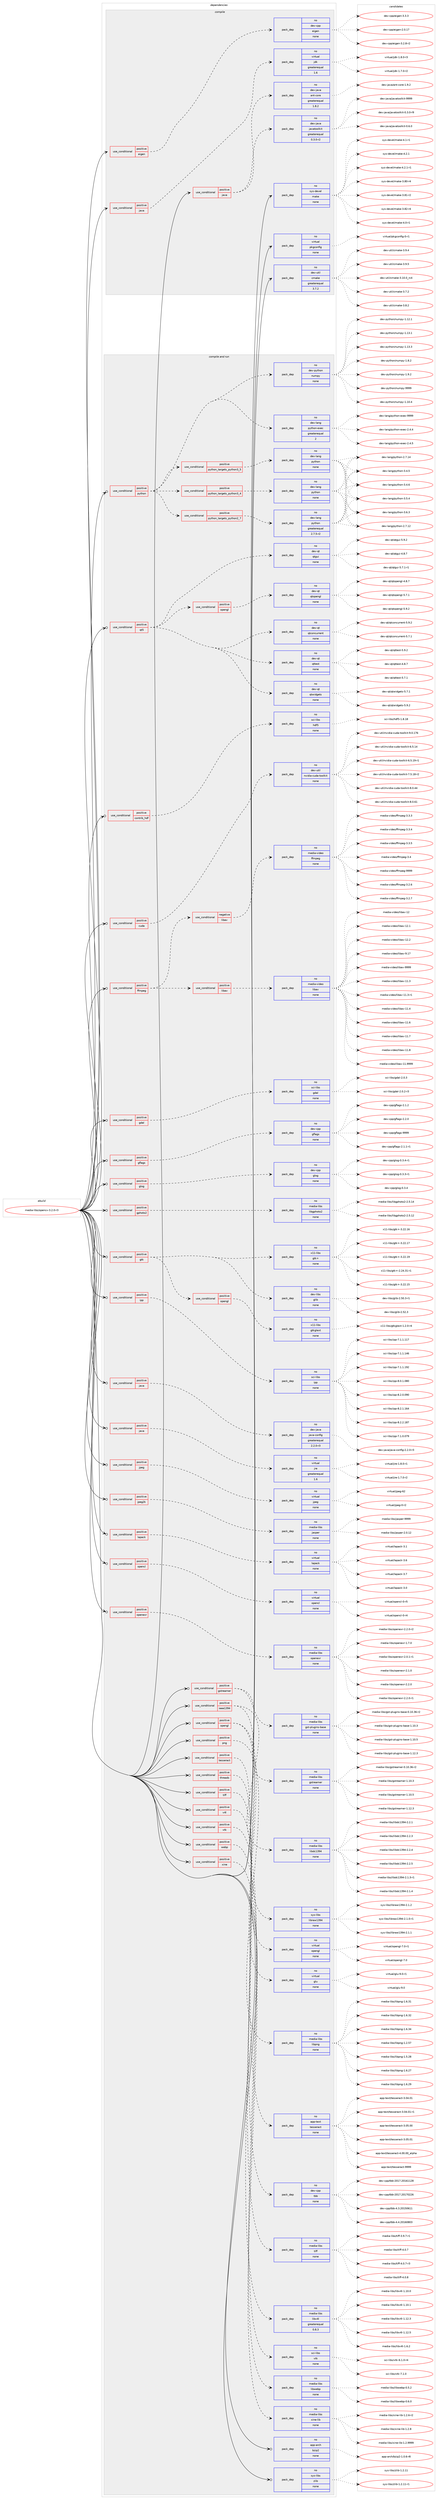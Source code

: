digraph prolog {

# *************
# Graph options
# *************

newrank=true;
concentrate=true;
compound=true;
graph [rankdir=LR,fontname=Helvetica,fontsize=10,ranksep=1.5];#, ranksep=2.5, nodesep=0.2];
edge  [arrowhead=vee];
node  [fontname=Helvetica,fontsize=10];

# **********
# The ebuild
# **********

subgraph cluster_leftcol {
color=gray;
rank=same;
label=<<i>ebuild</i>>;
id [label="media-libs/opencv-3.2.0-r3", color=red, width=4, href="../media-libs/opencv-3.2.0-r3.svg"];
}

# ****************
# The dependencies
# ****************

subgraph cluster_midcol {
color=gray;
label=<<i>dependencies</i>>;
subgraph cluster_compile {
fillcolor="#eeeeee";
style=filled;
label=<<i>compile</i>>;
subgraph cond91170 {
dependency369111 [label=<<TABLE BORDER="0" CELLBORDER="1" CELLSPACING="0" CELLPADDING="4"><TR><TD ROWSPAN="3" CELLPADDING="10">use_conditional</TD></TR><TR><TD>positive</TD></TR><TR><TD>eigen</TD></TR></TABLE>>, shape=none, color=red];
subgraph pack272060 {
dependency369112 [label=<<TABLE BORDER="0" CELLBORDER="1" CELLSPACING="0" CELLPADDING="4" WIDTH="220"><TR><TD ROWSPAN="6" CELLPADDING="30">pack_dep</TD></TR><TR><TD WIDTH="110">no</TD></TR><TR><TD>dev-cpp</TD></TR><TR><TD>eigen</TD></TR><TR><TD>none</TD></TR><TR><TD></TD></TR></TABLE>>, shape=none, color=blue];
}
dependency369111:e -> dependency369112:w [weight=20,style="dashed",arrowhead="vee"];
}
id:e -> dependency369111:w [weight=20,style="solid",arrowhead="vee"];
subgraph cond91171 {
dependency369113 [label=<<TABLE BORDER="0" CELLBORDER="1" CELLSPACING="0" CELLPADDING="4"><TR><TD ROWSPAN="3" CELLPADDING="10">use_conditional</TD></TR><TR><TD>positive</TD></TR><TR><TD>java</TD></TR></TABLE>>, shape=none, color=red];
subgraph pack272061 {
dependency369114 [label=<<TABLE BORDER="0" CELLBORDER="1" CELLSPACING="0" CELLPADDING="4" WIDTH="220"><TR><TD ROWSPAN="6" CELLPADDING="30">pack_dep</TD></TR><TR><TD WIDTH="110">no</TD></TR><TR><TD>dev-java</TD></TR><TR><TD>ant-core</TD></TR><TR><TD>greaterequal</TD></TR><TR><TD>1.8.2</TD></TR></TABLE>>, shape=none, color=blue];
}
dependency369113:e -> dependency369114:w [weight=20,style="dashed",arrowhead="vee"];
subgraph pack272062 {
dependency369115 [label=<<TABLE BORDER="0" CELLBORDER="1" CELLSPACING="0" CELLPADDING="4" WIDTH="220"><TR><TD ROWSPAN="6" CELLPADDING="30">pack_dep</TD></TR><TR><TD WIDTH="110">no</TD></TR><TR><TD>dev-java</TD></TR><TR><TD>javatoolkit</TD></TR><TR><TD>greaterequal</TD></TR><TR><TD>0.3.0-r2</TD></TR></TABLE>>, shape=none, color=blue];
}
dependency369113:e -> dependency369115:w [weight=20,style="dashed",arrowhead="vee"];
}
id:e -> dependency369113:w [weight=20,style="solid",arrowhead="vee"];
subgraph cond91172 {
dependency369116 [label=<<TABLE BORDER="0" CELLBORDER="1" CELLSPACING="0" CELLPADDING="4"><TR><TD ROWSPAN="3" CELLPADDING="10">use_conditional</TD></TR><TR><TD>positive</TD></TR><TR><TD>java</TD></TR></TABLE>>, shape=none, color=red];
subgraph pack272063 {
dependency369117 [label=<<TABLE BORDER="0" CELLBORDER="1" CELLSPACING="0" CELLPADDING="4" WIDTH="220"><TR><TD ROWSPAN="6" CELLPADDING="30">pack_dep</TD></TR><TR><TD WIDTH="110">no</TD></TR><TR><TD>virtual</TD></TR><TR><TD>jdk</TD></TR><TR><TD>greaterequal</TD></TR><TR><TD>1.6</TD></TR></TABLE>>, shape=none, color=blue];
}
dependency369116:e -> dependency369117:w [weight=20,style="dashed",arrowhead="vee"];
}
id:e -> dependency369116:w [weight=20,style="solid",arrowhead="vee"];
subgraph pack272064 {
dependency369118 [label=<<TABLE BORDER="0" CELLBORDER="1" CELLSPACING="0" CELLPADDING="4" WIDTH="220"><TR><TD ROWSPAN="6" CELLPADDING="30">pack_dep</TD></TR><TR><TD WIDTH="110">no</TD></TR><TR><TD>dev-util</TD></TR><TR><TD>cmake</TD></TR><TR><TD>greaterequal</TD></TR><TR><TD>3.7.2</TD></TR></TABLE>>, shape=none, color=blue];
}
id:e -> dependency369118:w [weight=20,style="solid",arrowhead="vee"];
subgraph pack272065 {
dependency369119 [label=<<TABLE BORDER="0" CELLBORDER="1" CELLSPACING="0" CELLPADDING="4" WIDTH="220"><TR><TD ROWSPAN="6" CELLPADDING="30">pack_dep</TD></TR><TR><TD WIDTH="110">no</TD></TR><TR><TD>sys-devel</TD></TR><TR><TD>make</TD></TR><TR><TD>none</TD></TR><TR><TD></TD></TR></TABLE>>, shape=none, color=blue];
}
id:e -> dependency369119:w [weight=20,style="solid",arrowhead="vee"];
subgraph pack272066 {
dependency369120 [label=<<TABLE BORDER="0" CELLBORDER="1" CELLSPACING="0" CELLPADDING="4" WIDTH="220"><TR><TD ROWSPAN="6" CELLPADDING="30">pack_dep</TD></TR><TR><TD WIDTH="110">no</TD></TR><TR><TD>virtual</TD></TR><TR><TD>pkgconfig</TD></TR><TR><TD>none</TD></TR><TR><TD></TD></TR></TABLE>>, shape=none, color=blue];
}
id:e -> dependency369120:w [weight=20,style="solid",arrowhead="vee"];
}
subgraph cluster_compileandrun {
fillcolor="#eeeeee";
style=filled;
label=<<i>compile and run</i>>;
subgraph cond91173 {
dependency369121 [label=<<TABLE BORDER="0" CELLBORDER="1" CELLSPACING="0" CELLPADDING="4"><TR><TD ROWSPAN="3" CELLPADDING="10">use_conditional</TD></TR><TR><TD>positive</TD></TR><TR><TD>contrib_hdf</TD></TR></TABLE>>, shape=none, color=red];
subgraph pack272067 {
dependency369122 [label=<<TABLE BORDER="0" CELLBORDER="1" CELLSPACING="0" CELLPADDING="4" WIDTH="220"><TR><TD ROWSPAN="6" CELLPADDING="30">pack_dep</TD></TR><TR><TD WIDTH="110">no</TD></TR><TR><TD>sci-libs</TD></TR><TR><TD>hdf5</TD></TR><TR><TD>none</TD></TR><TR><TD></TD></TR></TABLE>>, shape=none, color=blue];
}
dependency369121:e -> dependency369122:w [weight=20,style="dashed",arrowhead="vee"];
}
id:e -> dependency369121:w [weight=20,style="solid",arrowhead="odotvee"];
subgraph cond91174 {
dependency369123 [label=<<TABLE BORDER="0" CELLBORDER="1" CELLSPACING="0" CELLPADDING="4"><TR><TD ROWSPAN="3" CELLPADDING="10">use_conditional</TD></TR><TR><TD>positive</TD></TR><TR><TD>cuda</TD></TR></TABLE>>, shape=none, color=red];
subgraph pack272068 {
dependency369124 [label=<<TABLE BORDER="0" CELLBORDER="1" CELLSPACING="0" CELLPADDING="4" WIDTH="220"><TR><TD ROWSPAN="6" CELLPADDING="30">pack_dep</TD></TR><TR><TD WIDTH="110">no</TD></TR><TR><TD>dev-util</TD></TR><TR><TD>nvidia-cuda-toolkit</TD></TR><TR><TD>none</TD></TR><TR><TD></TD></TR></TABLE>>, shape=none, color=blue];
}
dependency369123:e -> dependency369124:w [weight=20,style="dashed",arrowhead="vee"];
}
id:e -> dependency369123:w [weight=20,style="solid",arrowhead="odotvee"];
subgraph cond91175 {
dependency369125 [label=<<TABLE BORDER="0" CELLBORDER="1" CELLSPACING="0" CELLPADDING="4"><TR><TD ROWSPAN="3" CELLPADDING="10">use_conditional</TD></TR><TR><TD>positive</TD></TR><TR><TD>ffmpeg</TD></TR></TABLE>>, shape=none, color=red];
subgraph cond91176 {
dependency369126 [label=<<TABLE BORDER="0" CELLBORDER="1" CELLSPACING="0" CELLPADDING="4"><TR><TD ROWSPAN="3" CELLPADDING="10">use_conditional</TD></TR><TR><TD>positive</TD></TR><TR><TD>libav</TD></TR></TABLE>>, shape=none, color=red];
subgraph pack272069 {
dependency369127 [label=<<TABLE BORDER="0" CELLBORDER="1" CELLSPACING="0" CELLPADDING="4" WIDTH="220"><TR><TD ROWSPAN="6" CELLPADDING="30">pack_dep</TD></TR><TR><TD WIDTH="110">no</TD></TR><TR><TD>media-video</TD></TR><TR><TD>libav</TD></TR><TR><TD>none</TD></TR><TR><TD></TD></TR></TABLE>>, shape=none, color=blue];
}
dependency369126:e -> dependency369127:w [weight=20,style="dashed",arrowhead="vee"];
}
dependency369125:e -> dependency369126:w [weight=20,style="dashed",arrowhead="vee"];
subgraph cond91177 {
dependency369128 [label=<<TABLE BORDER="0" CELLBORDER="1" CELLSPACING="0" CELLPADDING="4"><TR><TD ROWSPAN="3" CELLPADDING="10">use_conditional</TD></TR><TR><TD>negative</TD></TR><TR><TD>libav</TD></TR></TABLE>>, shape=none, color=red];
subgraph pack272070 {
dependency369129 [label=<<TABLE BORDER="0" CELLBORDER="1" CELLSPACING="0" CELLPADDING="4" WIDTH="220"><TR><TD ROWSPAN="6" CELLPADDING="30">pack_dep</TD></TR><TR><TD WIDTH="110">no</TD></TR><TR><TD>media-video</TD></TR><TR><TD>ffmpeg</TD></TR><TR><TD>none</TD></TR><TR><TD></TD></TR></TABLE>>, shape=none, color=blue];
}
dependency369128:e -> dependency369129:w [weight=20,style="dashed",arrowhead="vee"];
}
dependency369125:e -> dependency369128:w [weight=20,style="dashed",arrowhead="vee"];
}
id:e -> dependency369125:w [weight=20,style="solid",arrowhead="odotvee"];
subgraph cond91178 {
dependency369130 [label=<<TABLE BORDER="0" CELLBORDER="1" CELLSPACING="0" CELLPADDING="4"><TR><TD ROWSPAN="3" CELLPADDING="10">use_conditional</TD></TR><TR><TD>positive</TD></TR><TR><TD>gdal</TD></TR></TABLE>>, shape=none, color=red];
subgraph pack272071 {
dependency369131 [label=<<TABLE BORDER="0" CELLBORDER="1" CELLSPACING="0" CELLPADDING="4" WIDTH="220"><TR><TD ROWSPAN="6" CELLPADDING="30">pack_dep</TD></TR><TR><TD WIDTH="110">no</TD></TR><TR><TD>sci-libs</TD></TR><TR><TD>gdal</TD></TR><TR><TD>none</TD></TR><TR><TD></TD></TR></TABLE>>, shape=none, color=blue];
}
dependency369130:e -> dependency369131:w [weight=20,style="dashed",arrowhead="vee"];
}
id:e -> dependency369130:w [weight=20,style="solid",arrowhead="odotvee"];
subgraph cond91179 {
dependency369132 [label=<<TABLE BORDER="0" CELLBORDER="1" CELLSPACING="0" CELLPADDING="4"><TR><TD ROWSPAN="3" CELLPADDING="10">use_conditional</TD></TR><TR><TD>positive</TD></TR><TR><TD>gflags</TD></TR></TABLE>>, shape=none, color=red];
subgraph pack272072 {
dependency369133 [label=<<TABLE BORDER="0" CELLBORDER="1" CELLSPACING="0" CELLPADDING="4" WIDTH="220"><TR><TD ROWSPAN="6" CELLPADDING="30">pack_dep</TD></TR><TR><TD WIDTH="110">no</TD></TR><TR><TD>dev-cpp</TD></TR><TR><TD>gflags</TD></TR><TR><TD>none</TD></TR><TR><TD></TD></TR></TABLE>>, shape=none, color=blue];
}
dependency369132:e -> dependency369133:w [weight=20,style="dashed",arrowhead="vee"];
}
id:e -> dependency369132:w [weight=20,style="solid",arrowhead="odotvee"];
subgraph cond91180 {
dependency369134 [label=<<TABLE BORDER="0" CELLBORDER="1" CELLSPACING="0" CELLPADDING="4"><TR><TD ROWSPAN="3" CELLPADDING="10">use_conditional</TD></TR><TR><TD>positive</TD></TR><TR><TD>glog</TD></TR></TABLE>>, shape=none, color=red];
subgraph pack272073 {
dependency369135 [label=<<TABLE BORDER="0" CELLBORDER="1" CELLSPACING="0" CELLPADDING="4" WIDTH="220"><TR><TD ROWSPAN="6" CELLPADDING="30">pack_dep</TD></TR><TR><TD WIDTH="110">no</TD></TR><TR><TD>dev-cpp</TD></TR><TR><TD>glog</TD></TR><TR><TD>none</TD></TR><TR><TD></TD></TR></TABLE>>, shape=none, color=blue];
}
dependency369134:e -> dependency369135:w [weight=20,style="dashed",arrowhead="vee"];
}
id:e -> dependency369134:w [weight=20,style="solid",arrowhead="odotvee"];
subgraph cond91181 {
dependency369136 [label=<<TABLE BORDER="0" CELLBORDER="1" CELLSPACING="0" CELLPADDING="4"><TR><TD ROWSPAN="3" CELLPADDING="10">use_conditional</TD></TR><TR><TD>positive</TD></TR><TR><TD>gphoto2</TD></TR></TABLE>>, shape=none, color=red];
subgraph pack272074 {
dependency369137 [label=<<TABLE BORDER="0" CELLBORDER="1" CELLSPACING="0" CELLPADDING="4" WIDTH="220"><TR><TD ROWSPAN="6" CELLPADDING="30">pack_dep</TD></TR><TR><TD WIDTH="110">no</TD></TR><TR><TD>media-libs</TD></TR><TR><TD>libgphoto2</TD></TR><TR><TD>none</TD></TR><TR><TD></TD></TR></TABLE>>, shape=none, color=blue];
}
dependency369136:e -> dependency369137:w [weight=20,style="dashed",arrowhead="vee"];
}
id:e -> dependency369136:w [weight=20,style="solid",arrowhead="odotvee"];
subgraph cond91182 {
dependency369138 [label=<<TABLE BORDER="0" CELLBORDER="1" CELLSPACING="0" CELLPADDING="4"><TR><TD ROWSPAN="3" CELLPADDING="10">use_conditional</TD></TR><TR><TD>positive</TD></TR><TR><TD>gstreamer</TD></TR></TABLE>>, shape=none, color=red];
subgraph pack272075 {
dependency369139 [label=<<TABLE BORDER="0" CELLBORDER="1" CELLSPACING="0" CELLPADDING="4" WIDTH="220"><TR><TD ROWSPAN="6" CELLPADDING="30">pack_dep</TD></TR><TR><TD WIDTH="110">no</TD></TR><TR><TD>media-libs</TD></TR><TR><TD>gstreamer</TD></TR><TR><TD>none</TD></TR><TR><TD></TD></TR></TABLE>>, shape=none, color=blue];
}
dependency369138:e -> dependency369139:w [weight=20,style="dashed",arrowhead="vee"];
subgraph pack272076 {
dependency369140 [label=<<TABLE BORDER="0" CELLBORDER="1" CELLSPACING="0" CELLPADDING="4" WIDTH="220"><TR><TD ROWSPAN="6" CELLPADDING="30">pack_dep</TD></TR><TR><TD WIDTH="110">no</TD></TR><TR><TD>media-libs</TD></TR><TR><TD>gst-plugins-base</TD></TR><TR><TD>none</TD></TR><TR><TD></TD></TR></TABLE>>, shape=none, color=blue];
}
dependency369138:e -> dependency369140:w [weight=20,style="dashed",arrowhead="vee"];
}
id:e -> dependency369138:w [weight=20,style="solid",arrowhead="odotvee"];
subgraph cond91183 {
dependency369141 [label=<<TABLE BORDER="0" CELLBORDER="1" CELLSPACING="0" CELLPADDING="4"><TR><TD ROWSPAN="3" CELLPADDING="10">use_conditional</TD></TR><TR><TD>positive</TD></TR><TR><TD>gtk</TD></TR></TABLE>>, shape=none, color=red];
subgraph pack272077 {
dependency369142 [label=<<TABLE BORDER="0" CELLBORDER="1" CELLSPACING="0" CELLPADDING="4" WIDTH="220"><TR><TD ROWSPAN="6" CELLPADDING="30">pack_dep</TD></TR><TR><TD WIDTH="110">no</TD></TR><TR><TD>dev-libs</TD></TR><TR><TD>glib</TD></TR><TR><TD>none</TD></TR><TR><TD></TD></TR></TABLE>>, shape=none, color=blue];
}
dependency369141:e -> dependency369142:w [weight=20,style="dashed",arrowhead="vee"];
subgraph pack272078 {
dependency369143 [label=<<TABLE BORDER="0" CELLBORDER="1" CELLSPACING="0" CELLPADDING="4" WIDTH="220"><TR><TD ROWSPAN="6" CELLPADDING="30">pack_dep</TD></TR><TR><TD WIDTH="110">no</TD></TR><TR><TD>x11-libs</TD></TR><TR><TD>gtk+</TD></TR><TR><TD>none</TD></TR><TR><TD></TD></TR></TABLE>>, shape=none, color=blue];
}
dependency369141:e -> dependency369143:w [weight=20,style="dashed",arrowhead="vee"];
subgraph cond91184 {
dependency369144 [label=<<TABLE BORDER="0" CELLBORDER="1" CELLSPACING="0" CELLPADDING="4"><TR><TD ROWSPAN="3" CELLPADDING="10">use_conditional</TD></TR><TR><TD>positive</TD></TR><TR><TD>opengl</TD></TR></TABLE>>, shape=none, color=red];
subgraph pack272079 {
dependency369145 [label=<<TABLE BORDER="0" CELLBORDER="1" CELLSPACING="0" CELLPADDING="4" WIDTH="220"><TR><TD ROWSPAN="6" CELLPADDING="30">pack_dep</TD></TR><TR><TD WIDTH="110">no</TD></TR><TR><TD>x11-libs</TD></TR><TR><TD>gtkglext</TD></TR><TR><TD>none</TD></TR><TR><TD></TD></TR></TABLE>>, shape=none, color=blue];
}
dependency369144:e -> dependency369145:w [weight=20,style="dashed",arrowhead="vee"];
}
dependency369141:e -> dependency369144:w [weight=20,style="dashed",arrowhead="vee"];
}
id:e -> dependency369141:w [weight=20,style="solid",arrowhead="odotvee"];
subgraph cond91185 {
dependency369146 [label=<<TABLE BORDER="0" CELLBORDER="1" CELLSPACING="0" CELLPADDING="4"><TR><TD ROWSPAN="3" CELLPADDING="10">use_conditional</TD></TR><TR><TD>positive</TD></TR><TR><TD>ieee1394</TD></TR></TABLE>>, shape=none, color=red];
subgraph pack272080 {
dependency369147 [label=<<TABLE BORDER="0" CELLBORDER="1" CELLSPACING="0" CELLPADDING="4" WIDTH="220"><TR><TD ROWSPAN="6" CELLPADDING="30">pack_dep</TD></TR><TR><TD WIDTH="110">no</TD></TR><TR><TD>media-libs</TD></TR><TR><TD>libdc1394</TD></TR><TR><TD>none</TD></TR><TR><TD></TD></TR></TABLE>>, shape=none, color=blue];
}
dependency369146:e -> dependency369147:w [weight=20,style="dashed",arrowhead="vee"];
subgraph pack272081 {
dependency369148 [label=<<TABLE BORDER="0" CELLBORDER="1" CELLSPACING="0" CELLPADDING="4" WIDTH="220"><TR><TD ROWSPAN="6" CELLPADDING="30">pack_dep</TD></TR><TR><TD WIDTH="110">no</TD></TR><TR><TD>sys-libs</TD></TR><TR><TD>libraw1394</TD></TR><TR><TD>none</TD></TR><TR><TD></TD></TR></TABLE>>, shape=none, color=blue];
}
dependency369146:e -> dependency369148:w [weight=20,style="dashed",arrowhead="vee"];
}
id:e -> dependency369146:w [weight=20,style="solid",arrowhead="odotvee"];
subgraph cond91186 {
dependency369149 [label=<<TABLE BORDER="0" CELLBORDER="1" CELLSPACING="0" CELLPADDING="4"><TR><TD ROWSPAN="3" CELLPADDING="10">use_conditional</TD></TR><TR><TD>positive</TD></TR><TR><TD>ipp</TD></TR></TABLE>>, shape=none, color=red];
subgraph pack272082 {
dependency369150 [label=<<TABLE BORDER="0" CELLBORDER="1" CELLSPACING="0" CELLPADDING="4" WIDTH="220"><TR><TD ROWSPAN="6" CELLPADDING="30">pack_dep</TD></TR><TR><TD WIDTH="110">no</TD></TR><TR><TD>sci-libs</TD></TR><TR><TD>ipp</TD></TR><TR><TD>none</TD></TR><TR><TD></TD></TR></TABLE>>, shape=none, color=blue];
}
dependency369149:e -> dependency369150:w [weight=20,style="dashed",arrowhead="vee"];
}
id:e -> dependency369149:w [weight=20,style="solid",arrowhead="odotvee"];
subgraph cond91187 {
dependency369151 [label=<<TABLE BORDER="0" CELLBORDER="1" CELLSPACING="0" CELLPADDING="4"><TR><TD ROWSPAN="3" CELLPADDING="10">use_conditional</TD></TR><TR><TD>positive</TD></TR><TR><TD>java</TD></TR></TABLE>>, shape=none, color=red];
subgraph pack272083 {
dependency369152 [label=<<TABLE BORDER="0" CELLBORDER="1" CELLSPACING="0" CELLPADDING="4" WIDTH="220"><TR><TD ROWSPAN="6" CELLPADDING="30">pack_dep</TD></TR><TR><TD WIDTH="110">no</TD></TR><TR><TD>dev-java</TD></TR><TR><TD>java-config</TD></TR><TR><TD>greaterequal</TD></TR><TR><TD>2.2.0-r3</TD></TR></TABLE>>, shape=none, color=blue];
}
dependency369151:e -> dependency369152:w [weight=20,style="dashed",arrowhead="vee"];
}
id:e -> dependency369151:w [weight=20,style="solid",arrowhead="odotvee"];
subgraph cond91188 {
dependency369153 [label=<<TABLE BORDER="0" CELLBORDER="1" CELLSPACING="0" CELLPADDING="4"><TR><TD ROWSPAN="3" CELLPADDING="10">use_conditional</TD></TR><TR><TD>positive</TD></TR><TR><TD>java</TD></TR></TABLE>>, shape=none, color=red];
subgraph pack272084 {
dependency369154 [label=<<TABLE BORDER="0" CELLBORDER="1" CELLSPACING="0" CELLPADDING="4" WIDTH="220"><TR><TD ROWSPAN="6" CELLPADDING="30">pack_dep</TD></TR><TR><TD WIDTH="110">no</TD></TR><TR><TD>virtual</TD></TR><TR><TD>jre</TD></TR><TR><TD>greaterequal</TD></TR><TR><TD>1.6</TD></TR></TABLE>>, shape=none, color=blue];
}
dependency369153:e -> dependency369154:w [weight=20,style="dashed",arrowhead="vee"];
}
id:e -> dependency369153:w [weight=20,style="solid",arrowhead="odotvee"];
subgraph cond91189 {
dependency369155 [label=<<TABLE BORDER="0" CELLBORDER="1" CELLSPACING="0" CELLPADDING="4"><TR><TD ROWSPAN="3" CELLPADDING="10">use_conditional</TD></TR><TR><TD>positive</TD></TR><TR><TD>jpeg</TD></TR></TABLE>>, shape=none, color=red];
subgraph pack272085 {
dependency369156 [label=<<TABLE BORDER="0" CELLBORDER="1" CELLSPACING="0" CELLPADDING="4" WIDTH="220"><TR><TD ROWSPAN="6" CELLPADDING="30">pack_dep</TD></TR><TR><TD WIDTH="110">no</TD></TR><TR><TD>virtual</TD></TR><TR><TD>jpeg</TD></TR><TR><TD>none</TD></TR><TR><TD></TD></TR></TABLE>>, shape=none, color=blue];
}
dependency369155:e -> dependency369156:w [weight=20,style="dashed",arrowhead="vee"];
}
id:e -> dependency369155:w [weight=20,style="solid",arrowhead="odotvee"];
subgraph cond91190 {
dependency369157 [label=<<TABLE BORDER="0" CELLBORDER="1" CELLSPACING="0" CELLPADDING="4"><TR><TD ROWSPAN="3" CELLPADDING="10">use_conditional</TD></TR><TR><TD>positive</TD></TR><TR><TD>jpeg2k</TD></TR></TABLE>>, shape=none, color=red];
subgraph pack272086 {
dependency369158 [label=<<TABLE BORDER="0" CELLBORDER="1" CELLSPACING="0" CELLPADDING="4" WIDTH="220"><TR><TD ROWSPAN="6" CELLPADDING="30">pack_dep</TD></TR><TR><TD WIDTH="110">no</TD></TR><TR><TD>media-libs</TD></TR><TR><TD>jasper</TD></TR><TR><TD>none</TD></TR><TR><TD></TD></TR></TABLE>>, shape=none, color=blue];
}
dependency369157:e -> dependency369158:w [weight=20,style="dashed",arrowhead="vee"];
}
id:e -> dependency369157:w [weight=20,style="solid",arrowhead="odotvee"];
subgraph cond91191 {
dependency369159 [label=<<TABLE BORDER="0" CELLBORDER="1" CELLSPACING="0" CELLPADDING="4"><TR><TD ROWSPAN="3" CELLPADDING="10">use_conditional</TD></TR><TR><TD>positive</TD></TR><TR><TD>lapack</TD></TR></TABLE>>, shape=none, color=red];
subgraph pack272087 {
dependency369160 [label=<<TABLE BORDER="0" CELLBORDER="1" CELLSPACING="0" CELLPADDING="4" WIDTH="220"><TR><TD ROWSPAN="6" CELLPADDING="30">pack_dep</TD></TR><TR><TD WIDTH="110">no</TD></TR><TR><TD>virtual</TD></TR><TR><TD>lapack</TD></TR><TR><TD>none</TD></TR><TR><TD></TD></TR></TABLE>>, shape=none, color=blue];
}
dependency369159:e -> dependency369160:w [weight=20,style="dashed",arrowhead="vee"];
}
id:e -> dependency369159:w [weight=20,style="solid",arrowhead="odotvee"];
subgraph cond91192 {
dependency369161 [label=<<TABLE BORDER="0" CELLBORDER="1" CELLSPACING="0" CELLPADDING="4"><TR><TD ROWSPAN="3" CELLPADDING="10">use_conditional</TD></TR><TR><TD>positive</TD></TR><TR><TD>opencl</TD></TR></TABLE>>, shape=none, color=red];
subgraph pack272088 {
dependency369162 [label=<<TABLE BORDER="0" CELLBORDER="1" CELLSPACING="0" CELLPADDING="4" WIDTH="220"><TR><TD ROWSPAN="6" CELLPADDING="30">pack_dep</TD></TR><TR><TD WIDTH="110">no</TD></TR><TR><TD>virtual</TD></TR><TR><TD>opencl</TD></TR><TR><TD>none</TD></TR><TR><TD></TD></TR></TABLE>>, shape=none, color=blue];
}
dependency369161:e -> dependency369162:w [weight=20,style="dashed",arrowhead="vee"];
}
id:e -> dependency369161:w [weight=20,style="solid",arrowhead="odotvee"];
subgraph cond91193 {
dependency369163 [label=<<TABLE BORDER="0" CELLBORDER="1" CELLSPACING="0" CELLPADDING="4"><TR><TD ROWSPAN="3" CELLPADDING="10">use_conditional</TD></TR><TR><TD>positive</TD></TR><TR><TD>openexr</TD></TR></TABLE>>, shape=none, color=red];
subgraph pack272089 {
dependency369164 [label=<<TABLE BORDER="0" CELLBORDER="1" CELLSPACING="0" CELLPADDING="4" WIDTH="220"><TR><TD ROWSPAN="6" CELLPADDING="30">pack_dep</TD></TR><TR><TD WIDTH="110">no</TD></TR><TR><TD>media-libs</TD></TR><TR><TD>openexr</TD></TR><TR><TD>none</TD></TR><TR><TD></TD></TR></TABLE>>, shape=none, color=blue];
}
dependency369163:e -> dependency369164:w [weight=20,style="dashed",arrowhead="vee"];
}
id:e -> dependency369163:w [weight=20,style="solid",arrowhead="odotvee"];
subgraph cond91194 {
dependency369165 [label=<<TABLE BORDER="0" CELLBORDER="1" CELLSPACING="0" CELLPADDING="4"><TR><TD ROWSPAN="3" CELLPADDING="10">use_conditional</TD></TR><TR><TD>positive</TD></TR><TR><TD>opengl</TD></TR></TABLE>>, shape=none, color=red];
subgraph pack272090 {
dependency369166 [label=<<TABLE BORDER="0" CELLBORDER="1" CELLSPACING="0" CELLPADDING="4" WIDTH="220"><TR><TD ROWSPAN="6" CELLPADDING="30">pack_dep</TD></TR><TR><TD WIDTH="110">no</TD></TR><TR><TD>virtual</TD></TR><TR><TD>opengl</TD></TR><TR><TD>none</TD></TR><TR><TD></TD></TR></TABLE>>, shape=none, color=blue];
}
dependency369165:e -> dependency369166:w [weight=20,style="dashed",arrowhead="vee"];
subgraph pack272091 {
dependency369167 [label=<<TABLE BORDER="0" CELLBORDER="1" CELLSPACING="0" CELLPADDING="4" WIDTH="220"><TR><TD ROWSPAN="6" CELLPADDING="30">pack_dep</TD></TR><TR><TD WIDTH="110">no</TD></TR><TR><TD>virtual</TD></TR><TR><TD>glu</TD></TR><TR><TD>none</TD></TR><TR><TD></TD></TR></TABLE>>, shape=none, color=blue];
}
dependency369165:e -> dependency369167:w [weight=20,style="dashed",arrowhead="vee"];
}
id:e -> dependency369165:w [weight=20,style="solid",arrowhead="odotvee"];
subgraph cond91195 {
dependency369168 [label=<<TABLE BORDER="0" CELLBORDER="1" CELLSPACING="0" CELLPADDING="4"><TR><TD ROWSPAN="3" CELLPADDING="10">use_conditional</TD></TR><TR><TD>positive</TD></TR><TR><TD>png</TD></TR></TABLE>>, shape=none, color=red];
subgraph pack272092 {
dependency369169 [label=<<TABLE BORDER="0" CELLBORDER="1" CELLSPACING="0" CELLPADDING="4" WIDTH="220"><TR><TD ROWSPAN="6" CELLPADDING="30">pack_dep</TD></TR><TR><TD WIDTH="110">no</TD></TR><TR><TD>media-libs</TD></TR><TR><TD>libpng</TD></TR><TR><TD>none</TD></TR><TR><TD></TD></TR></TABLE>>, shape=none, color=blue];
}
dependency369168:e -> dependency369169:w [weight=20,style="dashed",arrowhead="vee"];
}
id:e -> dependency369168:w [weight=20,style="solid",arrowhead="odotvee"];
subgraph cond91196 {
dependency369170 [label=<<TABLE BORDER="0" CELLBORDER="1" CELLSPACING="0" CELLPADDING="4"><TR><TD ROWSPAN="3" CELLPADDING="10">use_conditional</TD></TR><TR><TD>positive</TD></TR><TR><TD>python</TD></TR></TABLE>>, shape=none, color=red];
subgraph cond91197 {
dependency369171 [label=<<TABLE BORDER="0" CELLBORDER="1" CELLSPACING="0" CELLPADDING="4"><TR><TD ROWSPAN="3" CELLPADDING="10">use_conditional</TD></TR><TR><TD>positive</TD></TR><TR><TD>python_targets_python2_7</TD></TR></TABLE>>, shape=none, color=red];
subgraph pack272093 {
dependency369172 [label=<<TABLE BORDER="0" CELLBORDER="1" CELLSPACING="0" CELLPADDING="4" WIDTH="220"><TR><TD ROWSPAN="6" CELLPADDING="30">pack_dep</TD></TR><TR><TD WIDTH="110">no</TD></TR><TR><TD>dev-lang</TD></TR><TR><TD>python</TD></TR><TR><TD>greaterequal</TD></TR><TR><TD>2.7.5-r2</TD></TR></TABLE>>, shape=none, color=blue];
}
dependency369171:e -> dependency369172:w [weight=20,style="dashed",arrowhead="vee"];
}
dependency369170:e -> dependency369171:w [weight=20,style="dashed",arrowhead="vee"];
subgraph cond91198 {
dependency369173 [label=<<TABLE BORDER="0" CELLBORDER="1" CELLSPACING="0" CELLPADDING="4"><TR><TD ROWSPAN="3" CELLPADDING="10">use_conditional</TD></TR><TR><TD>positive</TD></TR><TR><TD>python_targets_python3_4</TD></TR></TABLE>>, shape=none, color=red];
subgraph pack272094 {
dependency369174 [label=<<TABLE BORDER="0" CELLBORDER="1" CELLSPACING="0" CELLPADDING="4" WIDTH="220"><TR><TD ROWSPAN="6" CELLPADDING="30">pack_dep</TD></TR><TR><TD WIDTH="110">no</TD></TR><TR><TD>dev-lang</TD></TR><TR><TD>python</TD></TR><TR><TD>none</TD></TR><TR><TD></TD></TR></TABLE>>, shape=none, color=blue];
}
dependency369173:e -> dependency369174:w [weight=20,style="dashed",arrowhead="vee"];
}
dependency369170:e -> dependency369173:w [weight=20,style="dashed",arrowhead="vee"];
subgraph cond91199 {
dependency369175 [label=<<TABLE BORDER="0" CELLBORDER="1" CELLSPACING="0" CELLPADDING="4"><TR><TD ROWSPAN="3" CELLPADDING="10">use_conditional</TD></TR><TR><TD>positive</TD></TR><TR><TD>python_targets_python3_5</TD></TR></TABLE>>, shape=none, color=red];
subgraph pack272095 {
dependency369176 [label=<<TABLE BORDER="0" CELLBORDER="1" CELLSPACING="0" CELLPADDING="4" WIDTH="220"><TR><TD ROWSPAN="6" CELLPADDING="30">pack_dep</TD></TR><TR><TD WIDTH="110">no</TD></TR><TR><TD>dev-lang</TD></TR><TR><TD>python</TD></TR><TR><TD>none</TD></TR><TR><TD></TD></TR></TABLE>>, shape=none, color=blue];
}
dependency369175:e -> dependency369176:w [weight=20,style="dashed",arrowhead="vee"];
}
dependency369170:e -> dependency369175:w [weight=20,style="dashed",arrowhead="vee"];
subgraph pack272096 {
dependency369177 [label=<<TABLE BORDER="0" CELLBORDER="1" CELLSPACING="0" CELLPADDING="4" WIDTH="220"><TR><TD ROWSPAN="6" CELLPADDING="30">pack_dep</TD></TR><TR><TD WIDTH="110">no</TD></TR><TR><TD>dev-lang</TD></TR><TR><TD>python-exec</TD></TR><TR><TD>greaterequal</TD></TR><TR><TD>2</TD></TR></TABLE>>, shape=none, color=blue];
}
dependency369170:e -> dependency369177:w [weight=20,style="dashed",arrowhead="vee"];
subgraph pack272097 {
dependency369178 [label=<<TABLE BORDER="0" CELLBORDER="1" CELLSPACING="0" CELLPADDING="4" WIDTH="220"><TR><TD ROWSPAN="6" CELLPADDING="30">pack_dep</TD></TR><TR><TD WIDTH="110">no</TD></TR><TR><TD>dev-python</TD></TR><TR><TD>numpy</TD></TR><TR><TD>none</TD></TR><TR><TD></TD></TR></TABLE>>, shape=none, color=blue];
}
dependency369170:e -> dependency369178:w [weight=20,style="dashed",arrowhead="vee"];
}
id:e -> dependency369170:w [weight=20,style="solid",arrowhead="odotvee"];
subgraph cond91200 {
dependency369179 [label=<<TABLE BORDER="0" CELLBORDER="1" CELLSPACING="0" CELLPADDING="4"><TR><TD ROWSPAN="3" CELLPADDING="10">use_conditional</TD></TR><TR><TD>positive</TD></TR><TR><TD>qt5</TD></TR></TABLE>>, shape=none, color=red];
subgraph pack272098 {
dependency369180 [label=<<TABLE BORDER="0" CELLBORDER="1" CELLSPACING="0" CELLPADDING="4" WIDTH="220"><TR><TD ROWSPAN="6" CELLPADDING="30">pack_dep</TD></TR><TR><TD WIDTH="110">no</TD></TR><TR><TD>dev-qt</TD></TR><TR><TD>qtgui</TD></TR><TR><TD>none</TD></TR><TR><TD></TD></TR></TABLE>>, shape=none, color=blue];
}
dependency369179:e -> dependency369180:w [weight=20,style="dashed",arrowhead="vee"];
subgraph pack272099 {
dependency369181 [label=<<TABLE BORDER="0" CELLBORDER="1" CELLSPACING="0" CELLPADDING="4" WIDTH="220"><TR><TD ROWSPAN="6" CELLPADDING="30">pack_dep</TD></TR><TR><TD WIDTH="110">no</TD></TR><TR><TD>dev-qt</TD></TR><TR><TD>qtwidgets</TD></TR><TR><TD>none</TD></TR><TR><TD></TD></TR></TABLE>>, shape=none, color=blue];
}
dependency369179:e -> dependency369181:w [weight=20,style="dashed",arrowhead="vee"];
subgraph pack272100 {
dependency369182 [label=<<TABLE BORDER="0" CELLBORDER="1" CELLSPACING="0" CELLPADDING="4" WIDTH="220"><TR><TD ROWSPAN="6" CELLPADDING="30">pack_dep</TD></TR><TR><TD WIDTH="110">no</TD></TR><TR><TD>dev-qt</TD></TR><TR><TD>qttest</TD></TR><TR><TD>none</TD></TR><TR><TD></TD></TR></TABLE>>, shape=none, color=blue];
}
dependency369179:e -> dependency369182:w [weight=20,style="dashed",arrowhead="vee"];
subgraph pack272101 {
dependency369183 [label=<<TABLE BORDER="0" CELLBORDER="1" CELLSPACING="0" CELLPADDING="4" WIDTH="220"><TR><TD ROWSPAN="6" CELLPADDING="30">pack_dep</TD></TR><TR><TD WIDTH="110">no</TD></TR><TR><TD>dev-qt</TD></TR><TR><TD>qtconcurrent</TD></TR><TR><TD>none</TD></TR><TR><TD></TD></TR></TABLE>>, shape=none, color=blue];
}
dependency369179:e -> dependency369183:w [weight=20,style="dashed",arrowhead="vee"];
subgraph cond91201 {
dependency369184 [label=<<TABLE BORDER="0" CELLBORDER="1" CELLSPACING="0" CELLPADDING="4"><TR><TD ROWSPAN="3" CELLPADDING="10">use_conditional</TD></TR><TR><TD>positive</TD></TR><TR><TD>opengl</TD></TR></TABLE>>, shape=none, color=red];
subgraph pack272102 {
dependency369185 [label=<<TABLE BORDER="0" CELLBORDER="1" CELLSPACING="0" CELLPADDING="4" WIDTH="220"><TR><TD ROWSPAN="6" CELLPADDING="30">pack_dep</TD></TR><TR><TD WIDTH="110">no</TD></TR><TR><TD>dev-qt</TD></TR><TR><TD>qtopengl</TD></TR><TR><TD>none</TD></TR><TR><TD></TD></TR></TABLE>>, shape=none, color=blue];
}
dependency369184:e -> dependency369185:w [weight=20,style="dashed",arrowhead="vee"];
}
dependency369179:e -> dependency369184:w [weight=20,style="dashed",arrowhead="vee"];
}
id:e -> dependency369179:w [weight=20,style="solid",arrowhead="odotvee"];
subgraph cond91202 {
dependency369186 [label=<<TABLE BORDER="0" CELLBORDER="1" CELLSPACING="0" CELLPADDING="4"><TR><TD ROWSPAN="3" CELLPADDING="10">use_conditional</TD></TR><TR><TD>positive</TD></TR><TR><TD>tesseract</TD></TR></TABLE>>, shape=none, color=red];
subgraph pack272103 {
dependency369187 [label=<<TABLE BORDER="0" CELLBORDER="1" CELLSPACING="0" CELLPADDING="4" WIDTH="220"><TR><TD ROWSPAN="6" CELLPADDING="30">pack_dep</TD></TR><TR><TD WIDTH="110">no</TD></TR><TR><TD>app-text</TD></TR><TR><TD>tesseract</TD></TR><TR><TD>none</TD></TR><TR><TD></TD></TR></TABLE>>, shape=none, color=blue];
}
dependency369186:e -> dependency369187:w [weight=20,style="dashed",arrowhead="vee"];
}
id:e -> dependency369186:w [weight=20,style="solid",arrowhead="odotvee"];
subgraph cond91203 {
dependency369188 [label=<<TABLE BORDER="0" CELLBORDER="1" CELLSPACING="0" CELLPADDING="4"><TR><TD ROWSPAN="3" CELLPADDING="10">use_conditional</TD></TR><TR><TD>positive</TD></TR><TR><TD>threads</TD></TR></TABLE>>, shape=none, color=red];
subgraph pack272104 {
dependency369189 [label=<<TABLE BORDER="0" CELLBORDER="1" CELLSPACING="0" CELLPADDING="4" WIDTH="220"><TR><TD ROWSPAN="6" CELLPADDING="30">pack_dep</TD></TR><TR><TD WIDTH="110">no</TD></TR><TR><TD>dev-cpp</TD></TR><TR><TD>tbb</TD></TR><TR><TD>none</TD></TR><TR><TD></TD></TR></TABLE>>, shape=none, color=blue];
}
dependency369188:e -> dependency369189:w [weight=20,style="dashed",arrowhead="vee"];
}
id:e -> dependency369188:w [weight=20,style="solid",arrowhead="odotvee"];
subgraph cond91204 {
dependency369190 [label=<<TABLE BORDER="0" CELLBORDER="1" CELLSPACING="0" CELLPADDING="4"><TR><TD ROWSPAN="3" CELLPADDING="10">use_conditional</TD></TR><TR><TD>positive</TD></TR><TR><TD>tiff</TD></TR></TABLE>>, shape=none, color=red];
subgraph pack272105 {
dependency369191 [label=<<TABLE BORDER="0" CELLBORDER="1" CELLSPACING="0" CELLPADDING="4" WIDTH="220"><TR><TD ROWSPAN="6" CELLPADDING="30">pack_dep</TD></TR><TR><TD WIDTH="110">no</TD></TR><TR><TD>media-libs</TD></TR><TR><TD>tiff</TD></TR><TR><TD>none</TD></TR><TR><TD></TD></TR></TABLE>>, shape=none, color=blue];
}
dependency369190:e -> dependency369191:w [weight=20,style="dashed",arrowhead="vee"];
}
id:e -> dependency369190:w [weight=20,style="solid",arrowhead="odotvee"];
subgraph cond91205 {
dependency369192 [label=<<TABLE BORDER="0" CELLBORDER="1" CELLSPACING="0" CELLPADDING="4"><TR><TD ROWSPAN="3" CELLPADDING="10">use_conditional</TD></TR><TR><TD>positive</TD></TR><TR><TD>v4l</TD></TR></TABLE>>, shape=none, color=red];
subgraph pack272106 {
dependency369193 [label=<<TABLE BORDER="0" CELLBORDER="1" CELLSPACING="0" CELLPADDING="4" WIDTH="220"><TR><TD ROWSPAN="6" CELLPADDING="30">pack_dep</TD></TR><TR><TD WIDTH="110">no</TD></TR><TR><TD>media-libs</TD></TR><TR><TD>libv4l</TD></TR><TR><TD>greaterequal</TD></TR><TR><TD>0.8.3</TD></TR></TABLE>>, shape=none, color=blue];
}
dependency369192:e -> dependency369193:w [weight=20,style="dashed",arrowhead="vee"];
}
id:e -> dependency369192:w [weight=20,style="solid",arrowhead="odotvee"];
subgraph cond91206 {
dependency369194 [label=<<TABLE BORDER="0" CELLBORDER="1" CELLSPACING="0" CELLPADDING="4"><TR><TD ROWSPAN="3" CELLPADDING="10">use_conditional</TD></TR><TR><TD>positive</TD></TR><TR><TD>vtk</TD></TR></TABLE>>, shape=none, color=red];
subgraph pack272107 {
dependency369195 [label=<<TABLE BORDER="0" CELLBORDER="1" CELLSPACING="0" CELLPADDING="4" WIDTH="220"><TR><TD ROWSPAN="6" CELLPADDING="30">pack_dep</TD></TR><TR><TD WIDTH="110">no</TD></TR><TR><TD>sci-libs</TD></TR><TR><TD>vtk</TD></TR><TR><TD>none</TD></TR><TR><TD></TD></TR></TABLE>>, shape=none, color=blue];
}
dependency369194:e -> dependency369195:w [weight=20,style="dashed",arrowhead="vee"];
}
id:e -> dependency369194:w [weight=20,style="solid",arrowhead="odotvee"];
subgraph cond91207 {
dependency369196 [label=<<TABLE BORDER="0" CELLBORDER="1" CELLSPACING="0" CELLPADDING="4"><TR><TD ROWSPAN="3" CELLPADDING="10">use_conditional</TD></TR><TR><TD>positive</TD></TR><TR><TD>webp</TD></TR></TABLE>>, shape=none, color=red];
subgraph pack272108 {
dependency369197 [label=<<TABLE BORDER="0" CELLBORDER="1" CELLSPACING="0" CELLPADDING="4" WIDTH="220"><TR><TD ROWSPAN="6" CELLPADDING="30">pack_dep</TD></TR><TR><TD WIDTH="110">no</TD></TR><TR><TD>media-libs</TD></TR><TR><TD>libwebp</TD></TR><TR><TD>none</TD></TR><TR><TD></TD></TR></TABLE>>, shape=none, color=blue];
}
dependency369196:e -> dependency369197:w [weight=20,style="dashed",arrowhead="vee"];
}
id:e -> dependency369196:w [weight=20,style="solid",arrowhead="odotvee"];
subgraph cond91208 {
dependency369198 [label=<<TABLE BORDER="0" CELLBORDER="1" CELLSPACING="0" CELLPADDING="4"><TR><TD ROWSPAN="3" CELLPADDING="10">use_conditional</TD></TR><TR><TD>positive</TD></TR><TR><TD>xine</TD></TR></TABLE>>, shape=none, color=red];
subgraph pack272109 {
dependency369199 [label=<<TABLE BORDER="0" CELLBORDER="1" CELLSPACING="0" CELLPADDING="4" WIDTH="220"><TR><TD ROWSPAN="6" CELLPADDING="30">pack_dep</TD></TR><TR><TD WIDTH="110">no</TD></TR><TR><TD>media-libs</TD></TR><TR><TD>xine-lib</TD></TR><TR><TD>none</TD></TR><TR><TD></TD></TR></TABLE>>, shape=none, color=blue];
}
dependency369198:e -> dependency369199:w [weight=20,style="dashed",arrowhead="vee"];
}
id:e -> dependency369198:w [weight=20,style="solid",arrowhead="odotvee"];
subgraph pack272110 {
dependency369200 [label=<<TABLE BORDER="0" CELLBORDER="1" CELLSPACING="0" CELLPADDING="4" WIDTH="220"><TR><TD ROWSPAN="6" CELLPADDING="30">pack_dep</TD></TR><TR><TD WIDTH="110">no</TD></TR><TR><TD>app-arch</TD></TR><TR><TD>bzip2</TD></TR><TR><TD>none</TD></TR><TR><TD></TD></TR></TABLE>>, shape=none, color=blue];
}
id:e -> dependency369200:w [weight=20,style="solid",arrowhead="odotvee"];
subgraph pack272111 {
dependency369201 [label=<<TABLE BORDER="0" CELLBORDER="1" CELLSPACING="0" CELLPADDING="4" WIDTH="220"><TR><TD ROWSPAN="6" CELLPADDING="30">pack_dep</TD></TR><TR><TD WIDTH="110">no</TD></TR><TR><TD>sys-libs</TD></TR><TR><TD>zlib</TD></TR><TR><TD>none</TD></TR><TR><TD></TD></TR></TABLE>>, shape=none, color=blue];
}
id:e -> dependency369201:w [weight=20,style="solid",arrowhead="odotvee"];
}
subgraph cluster_run {
fillcolor="#eeeeee";
style=filled;
label=<<i>run</i>>;
}
}

# **************
# The candidates
# **************

subgraph cluster_choices {
rank=same;
color=gray;
label=<<i>candidates</i>>;

subgraph choice272060 {
color=black;
nodesep=1;
choice10010111845991121124710110510310111045504648464955 [label="dev-cpp/eigen-2.0.17", color=red, width=4,href="../dev-cpp/eigen-2.0.17.svg"];
choice1001011184599112112471011051031011104551465046564511450 [label="dev-cpp/eigen-3.2.8-r2", color=red, width=4,href="../dev-cpp/eigen-3.2.8-r2.svg"];
choice100101118459911211247101105103101110455146514651 [label="dev-cpp/eigen-3.3.3", color=red, width=4,href="../dev-cpp/eigen-3.3.3.svg"];
dependency369112:e -> choice10010111845991121124710110510310111045504648464955:w [style=dotted,weight="100"];
dependency369112:e -> choice1001011184599112112471011051031011104551465046564511450:w [style=dotted,weight="100"];
dependency369112:e -> choice100101118459911211247101105103101110455146514651:w [style=dotted,weight="100"];
}
subgraph choice272061 {
color=black;
nodesep=1;
choice10010111845106971189747971101164599111114101454946574650 [label="dev-java/ant-core-1.9.2", color=red, width=4,href="../dev-java/ant-core-1.9.2.svg"];
dependency369114:e -> choice10010111845106971189747971101164599111114101454946574650:w [style=dotted,weight="100"];
}
subgraph choice272062 {
color=black;
nodesep=1;
choice1001011184510697118974710697118971161111111081071051164548465146484511457 [label="dev-java/javatoolkit-0.3.0-r9", color=red, width=4,href="../dev-java/javatoolkit-0.3.0-r9.svg"];
choice100101118451069711897471069711897116111111108107105116454846544648 [label="dev-java/javatoolkit-0.6.0", color=red, width=4,href="../dev-java/javatoolkit-0.6.0.svg"];
choice1001011184510697118974710697118971161111111081071051164557575757 [label="dev-java/javatoolkit-9999", color=red, width=4,href="../dev-java/javatoolkit-9999.svg"];
dependency369115:e -> choice1001011184510697118974710697118971161111111081071051164548465146484511457:w [style=dotted,weight="100"];
dependency369115:e -> choice100101118451069711897471069711897116111111108107105116454846544648:w [style=dotted,weight="100"];
dependency369115:e -> choice1001011184510697118974710697118971161111111081071051164557575757:w [style=dotted,weight="100"];
}
subgraph choice272063 {
color=black;
nodesep=1;
choice11810511411611797108471061001074549465546484511450 [label="virtual/jdk-1.7.0-r2", color=red, width=4,href="../virtual/jdk-1.7.0-r2.svg"];
choice11810511411611797108471061001074549465646484511451 [label="virtual/jdk-1.8.0-r3", color=red, width=4,href="../virtual/jdk-1.8.0-r3.svg"];
dependency369117:e -> choice11810511411611797108471061001074549465546484511450:w [style=dotted,weight="100"];
dependency369117:e -> choice11810511411611797108471061001074549465646484511451:w [style=dotted,weight="100"];
}
subgraph choice272064 {
color=black;
nodesep=1;
choice1001011184511711610510847991099710710145514649484648951149952 [label="dev-util/cmake-3.10.0_rc4", color=red, width=4,href="../dev-util/cmake-3.10.0_rc4.svg"];
choice10010111845117116105108479910997107101455146554650 [label="dev-util/cmake-3.7.2", color=red, width=4,href="../dev-util/cmake-3.7.2.svg"];
choice10010111845117116105108479910997107101455146564650 [label="dev-util/cmake-3.8.2", color=red, width=4,href="../dev-util/cmake-3.8.2.svg"];
choice10010111845117116105108479910997107101455146574652 [label="dev-util/cmake-3.9.4", color=red, width=4,href="../dev-util/cmake-3.9.4.svg"];
choice10010111845117116105108479910997107101455146574653 [label="dev-util/cmake-3.9.5", color=red, width=4,href="../dev-util/cmake-3.9.5.svg"];
dependency369118:e -> choice1001011184511711610510847991099710710145514649484648951149952:w [style=dotted,weight="100"];
dependency369118:e -> choice10010111845117116105108479910997107101455146554650:w [style=dotted,weight="100"];
dependency369118:e -> choice10010111845117116105108479910997107101455146564650:w [style=dotted,weight="100"];
dependency369118:e -> choice10010111845117116105108479910997107101455146574652:w [style=dotted,weight="100"];
dependency369118:e -> choice10010111845117116105108479910997107101455146574653:w [style=dotted,weight="100"];
}
subgraph choice272065 {
color=black;
nodesep=1;
choice11512111545100101118101108471099710710145514656484511452 [label="sys-devel/make-3.80-r4", color=red, width=4,href="../sys-devel/make-3.80-r4.svg"];
choice11512111545100101118101108471099710710145514656494511450 [label="sys-devel/make-3.81-r2", color=red, width=4,href="../sys-devel/make-3.81-r2.svg"];
choice11512111545100101118101108471099710710145514656504511452 [label="sys-devel/make-3.82-r4", color=red, width=4,href="../sys-devel/make-3.82-r4.svg"];
choice115121115451001011181011084710997107101455246484511449 [label="sys-devel/make-4.0-r1", color=red, width=4,href="../sys-devel/make-4.0-r1.svg"];
choice115121115451001011181011084710997107101455246494511449 [label="sys-devel/make-4.1-r1", color=red, width=4,href="../sys-devel/make-4.1-r1.svg"];
choice115121115451001011181011084710997107101455246504649 [label="sys-devel/make-4.2.1", color=red, width=4,href="../sys-devel/make-4.2.1.svg"];
choice1151211154510010111810110847109971071014552465046494511449 [label="sys-devel/make-4.2.1-r1", color=red, width=4,href="../sys-devel/make-4.2.1-r1.svg"];
dependency369119:e -> choice11512111545100101118101108471099710710145514656484511452:w [style=dotted,weight="100"];
dependency369119:e -> choice11512111545100101118101108471099710710145514656494511450:w [style=dotted,weight="100"];
dependency369119:e -> choice11512111545100101118101108471099710710145514656504511452:w [style=dotted,weight="100"];
dependency369119:e -> choice115121115451001011181011084710997107101455246484511449:w [style=dotted,weight="100"];
dependency369119:e -> choice115121115451001011181011084710997107101455246494511449:w [style=dotted,weight="100"];
dependency369119:e -> choice115121115451001011181011084710997107101455246504649:w [style=dotted,weight="100"];
dependency369119:e -> choice1151211154510010111810110847109971071014552465046494511449:w [style=dotted,weight="100"];
}
subgraph choice272066 {
color=black;
nodesep=1;
choice11810511411611797108471121071039911111010210510345484511449 [label="virtual/pkgconfig-0-r1", color=red, width=4,href="../virtual/pkgconfig-0-r1.svg"];
dependency369120:e -> choice11810511411611797108471121071039911111010210510345484511449:w [style=dotted,weight="100"];
}
subgraph choice272067 {
color=black;
nodesep=1;
choice115991054510810598115471041001025345494656464956 [label="sci-libs/hdf5-1.8.18", color=red, width=4,href="../sci-libs/hdf5-1.8.18.svg"];
dependency369122:e -> choice115991054510810598115471041001025345494656464956:w [style=dotted,weight="100"];
}
subgraph choice272068 {
color=black;
nodesep=1;
choice1001011184511711610510847110118105100105974599117100974511611111110810710511645544653464952 [label="dev-util/nvidia-cuda-toolkit-6.5.14", color=red, width=4,href="../dev-util/nvidia-cuda-toolkit-6.5.14.svg"];
choice10010111845117116105108471101181051001059745991171009745116111111108107105116455446534649574511449 [label="dev-util/nvidia-cuda-toolkit-6.5.19-r1", color=red, width=4,href="../dev-util/nvidia-cuda-toolkit-6.5.19-r1.svg"];
choice10010111845117116105108471101181051001059745991171009745116111111108107105116455546534649564511450 [label="dev-util/nvidia-cuda-toolkit-7.5.18-r2", color=red, width=4,href="../dev-util/nvidia-cuda-toolkit-7.5.18-r2.svg"];
choice1001011184511711610510847110118105100105974599117100974511611111110810710511645564648465252 [label="dev-util/nvidia-cuda-toolkit-8.0.44", color=red, width=4,href="../dev-util/nvidia-cuda-toolkit-8.0.44.svg"];
choice1001011184511711610510847110118105100105974599117100974511611111110810710511645564648465449 [label="dev-util/nvidia-cuda-toolkit-8.0.61", color=red, width=4,href="../dev-util/nvidia-cuda-toolkit-8.0.61.svg"];
choice100101118451171161051084711011810510010597459911710097451161111111081071051164557464846495554 [label="dev-util/nvidia-cuda-toolkit-9.0.176", color=red, width=4,href="../dev-util/nvidia-cuda-toolkit-9.0.176.svg"];
dependency369124:e -> choice1001011184511711610510847110118105100105974599117100974511611111110810710511645544653464952:w [style=dotted,weight="100"];
dependency369124:e -> choice10010111845117116105108471101181051001059745991171009745116111111108107105116455446534649574511449:w [style=dotted,weight="100"];
dependency369124:e -> choice10010111845117116105108471101181051001059745991171009745116111111108107105116455546534649564511450:w [style=dotted,weight="100"];
dependency369124:e -> choice1001011184511711610510847110118105100105974599117100974511611111110810710511645564648465252:w [style=dotted,weight="100"];
dependency369124:e -> choice1001011184511711610510847110118105100105974599117100974511611111110810710511645564648465449:w [style=dotted,weight="100"];
dependency369124:e -> choice100101118451171161051084711011810510010597459911710097451161111111081071051164557464846495554:w [style=dotted,weight="100"];
}
subgraph choice272069 {
color=black;
nodesep=1;
choice10910110010597451181051001011114710810598971184549494651 [label="media-video/libav-11.3", color=red, width=4,href="../media-video/libav-11.3.svg"];
choice109101100105974511810510010111147108105989711845494946514511449 [label="media-video/libav-11.3-r1", color=red, width=4,href="../media-video/libav-11.3-r1.svg"];
choice10910110010597451181051001011114710810598971184549494652 [label="media-video/libav-11.4", color=red, width=4,href="../media-video/libav-11.4.svg"];
choice10910110010597451181051001011114710810598971184549494654 [label="media-video/libav-11.6", color=red, width=4,href="../media-video/libav-11.6.svg"];
choice10910110010597451181051001011114710810598971184549494655 [label="media-video/libav-11.7", color=red, width=4,href="../media-video/libav-11.7.svg"];
choice10910110010597451181051001011114710810598971184549494656 [label="media-video/libav-11.8", color=red, width=4,href="../media-video/libav-11.8.svg"];
choice10910110010597451181051001011114710810598971184549494657575757 [label="media-video/libav-11.9999", color=red, width=4,href="../media-video/libav-11.9999.svg"];
choice1091011001059745118105100101111471081059897118454950 [label="media-video/libav-12", color=red, width=4,href="../media-video/libav-12.svg"];
choice10910110010597451181051001011114710810598971184549504649 [label="media-video/libav-12.1", color=red, width=4,href="../media-video/libav-12.1.svg"];
choice10910110010597451181051001011114710810598971184549504650 [label="media-video/libav-12.2", color=red, width=4,href="../media-video/libav-12.2.svg"];
choice10910110010597451181051001011114710810598971184557464955 [label="media-video/libav-9.17", color=red, width=4,href="../media-video/libav-9.17.svg"];
choice10910110010597451181051001011114710810598971184557575757 [label="media-video/libav-9999", color=red, width=4,href="../media-video/libav-9999.svg"];
dependency369127:e -> choice10910110010597451181051001011114710810598971184549494651:w [style=dotted,weight="100"];
dependency369127:e -> choice109101100105974511810510010111147108105989711845494946514511449:w [style=dotted,weight="100"];
dependency369127:e -> choice10910110010597451181051001011114710810598971184549494652:w [style=dotted,weight="100"];
dependency369127:e -> choice10910110010597451181051001011114710810598971184549494654:w [style=dotted,weight="100"];
dependency369127:e -> choice10910110010597451181051001011114710810598971184549494655:w [style=dotted,weight="100"];
dependency369127:e -> choice10910110010597451181051001011114710810598971184549494656:w [style=dotted,weight="100"];
dependency369127:e -> choice10910110010597451181051001011114710810598971184549494657575757:w [style=dotted,weight="100"];
dependency369127:e -> choice1091011001059745118105100101111471081059897118454950:w [style=dotted,weight="100"];
dependency369127:e -> choice10910110010597451181051001011114710810598971184549504649:w [style=dotted,weight="100"];
dependency369127:e -> choice10910110010597451181051001011114710810598971184549504650:w [style=dotted,weight="100"];
dependency369127:e -> choice10910110010597451181051001011114710810598971184557464955:w [style=dotted,weight="100"];
dependency369127:e -> choice10910110010597451181051001011114710810598971184557575757:w [style=dotted,weight="100"];
}
subgraph choice272070 {
color=black;
nodesep=1;
choice109101100105974511810510010111147102102109112101103455146504654 [label="media-video/ffmpeg-3.2.6", color=red, width=4,href="../media-video/ffmpeg-3.2.6.svg"];
choice109101100105974511810510010111147102102109112101103455146504655 [label="media-video/ffmpeg-3.2.7", color=red, width=4,href="../media-video/ffmpeg-3.2.7.svg"];
choice109101100105974511810510010111147102102109112101103455146514651 [label="media-video/ffmpeg-3.3.3", color=red, width=4,href="../media-video/ffmpeg-3.3.3.svg"];
choice109101100105974511810510010111147102102109112101103455146514652 [label="media-video/ffmpeg-3.3.4", color=red, width=4,href="../media-video/ffmpeg-3.3.4.svg"];
choice109101100105974511810510010111147102102109112101103455146514653 [label="media-video/ffmpeg-3.3.5", color=red, width=4,href="../media-video/ffmpeg-3.3.5.svg"];
choice10910110010597451181051001011114710210210911210110345514652 [label="media-video/ffmpeg-3.4", color=red, width=4,href="../media-video/ffmpeg-3.4.svg"];
choice1091011001059745118105100101111471021021091121011034557575757 [label="media-video/ffmpeg-9999", color=red, width=4,href="../media-video/ffmpeg-9999.svg"];
dependency369129:e -> choice109101100105974511810510010111147102102109112101103455146504654:w [style=dotted,weight="100"];
dependency369129:e -> choice109101100105974511810510010111147102102109112101103455146504655:w [style=dotted,weight="100"];
dependency369129:e -> choice109101100105974511810510010111147102102109112101103455146514651:w [style=dotted,weight="100"];
dependency369129:e -> choice109101100105974511810510010111147102102109112101103455146514652:w [style=dotted,weight="100"];
dependency369129:e -> choice109101100105974511810510010111147102102109112101103455146514653:w [style=dotted,weight="100"];
dependency369129:e -> choice10910110010597451181051001011114710210210911210110345514652:w [style=dotted,weight="100"];
dependency369129:e -> choice1091011001059745118105100101111471021021091121011034557575757:w [style=dotted,weight="100"];
}
subgraph choice272071 {
color=black;
nodesep=1;
choice11599105451081059811547103100971084550464846504511451 [label="sci-libs/gdal-2.0.2-r3", color=red, width=4,href="../sci-libs/gdal-2.0.2-r3.svg"];
choice1159910545108105981154710310097108455046484651 [label="sci-libs/gdal-2.0.3", color=red, width=4,href="../sci-libs/gdal-2.0.3.svg"];
dependency369131:e -> choice11599105451081059811547103100971084550464846504511451:w [style=dotted,weight="100"];
dependency369131:e -> choice1159910545108105981154710310097108455046484651:w [style=dotted,weight="100"];
}
subgraph choice272072 {
color=black;
nodesep=1;
choice100101118459911211247103102108971031154550464946494511449 [label="dev-cpp/gflags-2.1.1-r1", color=red, width=4,href="../dev-cpp/gflags-2.1.1-r1.svg"];
choice10010111845991121124710310210897103115455046494650 [label="dev-cpp/gflags-2.1.2", color=red, width=4,href="../dev-cpp/gflags-2.1.2.svg"];
choice10010111845991121124710310210897103115455046504648 [label="dev-cpp/gflags-2.2.0", color=red, width=4,href="../dev-cpp/gflags-2.2.0.svg"];
choice100101118459911211247103102108971031154557575757 [label="dev-cpp/gflags-9999", color=red, width=4,href="../dev-cpp/gflags-9999.svg"];
dependency369133:e -> choice100101118459911211247103102108971031154550464946494511449:w [style=dotted,weight="100"];
dependency369133:e -> choice10010111845991121124710310210897103115455046494650:w [style=dotted,weight="100"];
dependency369133:e -> choice10010111845991121124710310210897103115455046504648:w [style=dotted,weight="100"];
dependency369133:e -> choice100101118459911211247103102108971031154557575757:w [style=dotted,weight="100"];
}
subgraph choice272073 {
color=black;
nodesep=1;
choice1001011184599112112471031081111034548465146514511449 [label="dev-cpp/glog-0.3.3-r1", color=red, width=4,href="../dev-cpp/glog-0.3.3-r1.svg"];
choice100101118459911211247103108111103454846514652 [label="dev-cpp/glog-0.3.4", color=red, width=4,href="../dev-cpp/glog-0.3.4.svg"];
choice1001011184599112112471031081111034548465146524511449 [label="dev-cpp/glog-0.3.4-r1", color=red, width=4,href="../dev-cpp/glog-0.3.4-r1.svg"];
dependency369135:e -> choice1001011184599112112471031081111034548465146514511449:w [style=dotted,weight="100"];
dependency369135:e -> choice100101118459911211247103108111103454846514652:w [style=dotted,weight="100"];
dependency369135:e -> choice1001011184599112112471031081111034548465146524511449:w [style=dotted,weight="100"];
}
subgraph choice272074 {
color=black;
nodesep=1;
choice10910110010597451081059811547108105981031121041111161115045504653464950 [label="media-libs/libgphoto2-2.5.12", color=red, width=4,href="../media-libs/libgphoto2-2.5.12.svg"];
choice10910110010597451081059811547108105981031121041111161115045504653464952 [label="media-libs/libgphoto2-2.5.14", color=red, width=4,href="../media-libs/libgphoto2-2.5.14.svg"];
dependency369137:e -> choice10910110010597451081059811547108105981031121041111161115045504653464950:w [style=dotted,weight="100"];
dependency369137:e -> choice10910110010597451081059811547108105981031121041111161115045504653464952:w [style=dotted,weight="100"];
}
subgraph choice272075 {
color=black;
nodesep=1;
choice109101100105974510810598115471031151161141019710910111445484649484651544511450 [label="media-libs/gstreamer-0.10.36-r2", color=red, width=4,href="../media-libs/gstreamer-0.10.36-r2.svg"];
choice109101100105974510810598115471031151161141019710910111445494649484651 [label="media-libs/gstreamer-1.10.3", color=red, width=4,href="../media-libs/gstreamer-1.10.3.svg"];
choice109101100105974510810598115471031151161141019710910111445494649484653 [label="media-libs/gstreamer-1.10.5", color=red, width=4,href="../media-libs/gstreamer-1.10.5.svg"];
choice109101100105974510810598115471031151161141019710910111445494649504651 [label="media-libs/gstreamer-1.12.3", color=red, width=4,href="../media-libs/gstreamer-1.12.3.svg"];
dependency369139:e -> choice109101100105974510810598115471031151161141019710910111445484649484651544511450:w [style=dotted,weight="100"];
dependency369139:e -> choice109101100105974510810598115471031151161141019710910111445494649484651:w [style=dotted,weight="100"];
dependency369139:e -> choice109101100105974510810598115471031151161141019710910111445494649484653:w [style=dotted,weight="100"];
dependency369139:e -> choice109101100105974510810598115471031151161141019710910111445494649504651:w [style=dotted,weight="100"];
}
subgraph choice272076 {
color=black;
nodesep=1;
choice109101100105974510810598115471031151164511210811710310511011545989711510145484649484651544511450 [label="media-libs/gst-plugins-base-0.10.36-r2", color=red, width=4,href="../media-libs/gst-plugins-base-0.10.36-r2.svg"];
choice109101100105974510810598115471031151164511210811710310511011545989711510145494649484651 [label="media-libs/gst-plugins-base-1.10.3", color=red, width=4,href="../media-libs/gst-plugins-base-1.10.3.svg"];
choice109101100105974510810598115471031151164511210811710310511011545989711510145494649484653 [label="media-libs/gst-plugins-base-1.10.5", color=red, width=4,href="../media-libs/gst-plugins-base-1.10.5.svg"];
choice109101100105974510810598115471031151164511210811710310511011545989711510145494649504651 [label="media-libs/gst-plugins-base-1.12.3", color=red, width=4,href="../media-libs/gst-plugins-base-1.12.3.svg"];
dependency369140:e -> choice109101100105974510810598115471031151164511210811710310511011545989711510145484649484651544511450:w [style=dotted,weight="100"];
dependency369140:e -> choice109101100105974510810598115471031151164511210811710310511011545989711510145494649484651:w [style=dotted,weight="100"];
dependency369140:e -> choice109101100105974510810598115471031151164511210811710310511011545989711510145494649484653:w [style=dotted,weight="100"];
dependency369140:e -> choice109101100105974510810598115471031151164511210811710310511011545989711510145494649504651:w [style=dotted,weight="100"];
}
subgraph choice272077 {
color=black;
nodesep=1;
choice10010111845108105981154710310810598455046534846514511449 [label="dev-libs/glib-2.50.3-r1", color=red, width=4,href="../dev-libs/glib-2.50.3-r1.svg"];
choice1001011184510810598115471031081059845504653504651 [label="dev-libs/glib-2.52.3", color=red, width=4,href="../dev-libs/glib-2.52.3.svg"];
dependency369142:e -> choice10010111845108105981154710310810598455046534846514511449:w [style=dotted,weight="100"];
dependency369142:e -> choice1001011184510810598115471031081059845504653504651:w [style=dotted,weight="100"];
}
subgraph choice272078 {
color=black;
nodesep=1;
choice12049494510810598115471031161074345504650524651494511449 [label="x11-libs/gtk+-2.24.31-r1", color=red, width=4,href="../x11-libs/gtk+-2.24.31-r1.svg"];
choice1204949451081059811547103116107434551465050464953 [label="x11-libs/gtk+-3.22.15", color=red, width=4,href="../x11-libs/gtk+-3.22.15.svg"];
choice1204949451081059811547103116107434551465050464954 [label="x11-libs/gtk+-3.22.16", color=red, width=4,href="../x11-libs/gtk+-3.22.16.svg"];
choice1204949451081059811547103116107434551465050464955 [label="x11-libs/gtk+-3.22.17", color=red, width=4,href="../x11-libs/gtk+-3.22.17.svg"];
choice1204949451081059811547103116107434551465050464957 [label="x11-libs/gtk+-3.22.19", color=red, width=4,href="../x11-libs/gtk+-3.22.19.svg"];
dependency369143:e -> choice12049494510810598115471031161074345504650524651494511449:w [style=dotted,weight="100"];
dependency369143:e -> choice1204949451081059811547103116107434551465050464953:w [style=dotted,weight="100"];
dependency369143:e -> choice1204949451081059811547103116107434551465050464954:w [style=dotted,weight="100"];
dependency369143:e -> choice1204949451081059811547103116107434551465050464955:w [style=dotted,weight="100"];
dependency369143:e -> choice1204949451081059811547103116107434551465050464957:w [style=dotted,weight="100"];
}
subgraph choice272079 {
color=black;
nodesep=1;
choice12049494510810598115471031161071031081011201164549465046484511452 [label="x11-libs/gtkglext-1.2.0-r4", color=red, width=4,href="../x11-libs/gtkglext-1.2.0-r4.svg"];
dependency369145:e -> choice12049494510810598115471031161071031081011201164549465046484511452:w [style=dotted,weight="100"];
}
subgraph choice272080 {
color=black;
nodesep=1;
choice109101100105974510810598115471081059810099495157524550464946514511449 [label="media-libs/libdc1394-2.1.3-r1", color=red, width=4,href="../media-libs/libdc1394-2.1.3-r1.svg"];
choice10910110010597451081059811547108105981009949515752455046494652 [label="media-libs/libdc1394-2.1.4", color=red, width=4,href="../media-libs/libdc1394-2.1.4.svg"];
choice10910110010597451081059811547108105981009949515752455046504649 [label="media-libs/libdc1394-2.2.1", color=red, width=4,href="../media-libs/libdc1394-2.2.1.svg"];
choice10910110010597451081059811547108105981009949515752455046504651 [label="media-libs/libdc1394-2.2.3", color=red, width=4,href="../media-libs/libdc1394-2.2.3.svg"];
choice10910110010597451081059811547108105981009949515752455046504652 [label="media-libs/libdc1394-2.2.4", color=red, width=4,href="../media-libs/libdc1394-2.2.4.svg"];
choice10910110010597451081059811547108105981009949515752455046504653 [label="media-libs/libdc1394-2.2.5", color=red, width=4,href="../media-libs/libdc1394-2.2.5.svg"];
dependency369147:e -> choice109101100105974510810598115471081059810099495157524550464946514511449:w [style=dotted,weight="100"];
dependency369147:e -> choice10910110010597451081059811547108105981009949515752455046494652:w [style=dotted,weight="100"];
dependency369147:e -> choice10910110010597451081059811547108105981009949515752455046504649:w [style=dotted,weight="100"];
dependency369147:e -> choice10910110010597451081059811547108105981009949515752455046504651:w [style=dotted,weight="100"];
dependency369147:e -> choice10910110010597451081059811547108105981009949515752455046504652:w [style=dotted,weight="100"];
dependency369147:e -> choice10910110010597451081059811547108105981009949515752455046504653:w [style=dotted,weight="100"];
}
subgraph choice272081 {
color=black;
nodesep=1;
choice1151211154510810598115471081059811497119495157524550464946484511449 [label="sys-libs/libraw1394-2.1.0-r1", color=red, width=4,href="../sys-libs/libraw1394-2.1.0-r1.svg"];
choice115121115451081059811547108105981149711949515752455046494649 [label="sys-libs/libraw1394-2.1.1", color=red, width=4,href="../sys-libs/libraw1394-2.1.1.svg"];
choice115121115451081059811547108105981149711949515752455046494650 [label="sys-libs/libraw1394-2.1.2", color=red, width=4,href="../sys-libs/libraw1394-2.1.2.svg"];
dependency369148:e -> choice1151211154510810598115471081059811497119495157524550464946484511449:w [style=dotted,weight="100"];
dependency369148:e -> choice115121115451081059811547108105981149711949515752455046494649:w [style=dotted,weight="100"];
dependency369148:e -> choice115121115451081059811547108105981149711949515752455046494650:w [style=dotted,weight="100"];
}
subgraph choice272082 {
color=black;
nodesep=1;
choice1159910545108105981154710511211245554649464846485557 [label="sci-libs/ipp-7.1.0.079", color=red, width=4,href="../sci-libs/ipp-7.1.0.079.svg"];
choice1159910545108105981154710511211245554649464946494955 [label="sci-libs/ipp-7.1.1.117", color=red, width=4,href="../sci-libs/ipp-7.1.1.117.svg"];
choice1159910545108105981154710511211245554649464946495254 [label="sci-libs/ipp-7.1.1.146", color=red, width=4,href="../sci-libs/ipp-7.1.1.146.svg"];
choice1159910545108105981154710511211245554649464946495750 [label="sci-libs/ipp-7.1.1.192", color=red, width=4,href="../sci-libs/ipp-7.1.1.192.svg"];
choice1159910545108105981154710511211245564648464946485648 [label="sci-libs/ipp-8.0.1.080", color=red, width=4,href="../sci-libs/ipp-8.0.1.080.svg"];
choice1159910545108105981154710511211245564650464846485748 [label="sci-libs/ipp-8.2.0.090", color=red, width=4,href="../sci-libs/ipp-8.2.0.090.svg"];
choice1159910545108105981154710511211245564650464946495452 [label="sci-libs/ipp-8.2.1.164", color=red, width=4,href="../sci-libs/ipp-8.2.1.164.svg"];
choice1159910545108105981154710511211245564650465046495655 [label="sci-libs/ipp-8.2.2.187", color=red, width=4,href="../sci-libs/ipp-8.2.2.187.svg"];
dependency369150:e -> choice1159910545108105981154710511211245554649464846485557:w [style=dotted,weight="100"];
dependency369150:e -> choice1159910545108105981154710511211245554649464946494955:w [style=dotted,weight="100"];
dependency369150:e -> choice1159910545108105981154710511211245554649464946495254:w [style=dotted,weight="100"];
dependency369150:e -> choice1159910545108105981154710511211245554649464946495750:w [style=dotted,weight="100"];
dependency369150:e -> choice1159910545108105981154710511211245564648464946485648:w [style=dotted,weight="100"];
dependency369150:e -> choice1159910545108105981154710511211245564650464846485748:w [style=dotted,weight="100"];
dependency369150:e -> choice1159910545108105981154710511211245564650464946495452:w [style=dotted,weight="100"];
dependency369150:e -> choice1159910545108105981154710511211245564650465046495655:w [style=dotted,weight="100"];
}
subgraph choice272083 {
color=black;
nodesep=1;
choice10010111845106971189747106971189745991111101021051034550465046484511451 [label="dev-java/java-config-2.2.0-r3", color=red, width=4,href="../dev-java/java-config-2.2.0-r3.svg"];
dependency369152:e -> choice10010111845106971189747106971189745991111101021051034550465046484511451:w [style=dotted,weight="100"];
}
subgraph choice272084 {
color=black;
nodesep=1;
choice11810511411611797108471061141014549465546484511450 [label="virtual/jre-1.7.0-r2", color=red, width=4,href="../virtual/jre-1.7.0-r2.svg"];
choice11810511411611797108471061141014549465646484511449 [label="virtual/jre-1.8.0-r1", color=red, width=4,href="../virtual/jre-1.8.0-r1.svg"];
dependency369154:e -> choice11810511411611797108471061141014549465546484511450:w [style=dotted,weight="100"];
dependency369154:e -> choice11810511411611797108471061141014549465646484511449:w [style=dotted,weight="100"];
}
subgraph choice272085 {
color=black;
nodesep=1;
choice118105114116117971084710611210110345484511450 [label="virtual/jpeg-0-r2", color=red, width=4,href="../virtual/jpeg-0-r2.svg"];
choice1181051141161179710847106112101103455450 [label="virtual/jpeg-62", color=red, width=4,href="../virtual/jpeg-62.svg"];
dependency369156:e -> choice118105114116117971084710611210110345484511450:w [style=dotted,weight="100"];
dependency369156:e -> choice1181051141161179710847106112101103455450:w [style=dotted,weight="100"];
}
subgraph choice272086 {
color=black;
nodesep=1;
choice109101100105974510810598115471069711511210111445504648464950 [label="media-libs/jasper-2.0.12", color=red, width=4,href="../media-libs/jasper-2.0.12.svg"];
choice10910110010597451081059811547106971151121011144557575757 [label="media-libs/jasper-9999", color=red, width=4,href="../media-libs/jasper-9999.svg"];
dependency369158:e -> choice109101100105974510810598115471069711511210111445504648464950:w [style=dotted,weight="100"];
dependency369158:e -> choice10910110010597451081059811547106971151121011144557575757:w [style=dotted,weight="100"];
}
subgraph choice272087 {
color=black;
nodesep=1;
choice118105114116117971084710897112979910745514648 [label="virtual/lapack-3.0", color=red, width=4,href="../virtual/lapack-3.0.svg"];
choice118105114116117971084710897112979910745514649 [label="virtual/lapack-3.1", color=red, width=4,href="../virtual/lapack-3.1.svg"];
choice118105114116117971084710897112979910745514654 [label="virtual/lapack-3.6", color=red, width=4,href="../virtual/lapack-3.6.svg"];
choice118105114116117971084710897112979910745514655 [label="virtual/lapack-3.7", color=red, width=4,href="../virtual/lapack-3.7.svg"];
dependency369160:e -> choice118105114116117971084710897112979910745514648:w [style=dotted,weight="100"];
dependency369160:e -> choice118105114116117971084710897112979910745514649:w [style=dotted,weight="100"];
dependency369160:e -> choice118105114116117971084710897112979910745514654:w [style=dotted,weight="100"];
dependency369160:e -> choice118105114116117971084710897112979910745514655:w [style=dotted,weight="100"];
}
subgraph choice272088 {
color=black;
nodesep=1;
choice11810511411611797108471111121011109910845484511452 [label="virtual/opencl-0-r4", color=red, width=4,href="../virtual/opencl-0-r4.svg"];
choice11810511411611797108471111121011109910845484511453 [label="virtual/opencl-0-r5", color=red, width=4,href="../virtual/opencl-0-r5.svg"];
dependency369162:e -> choice11810511411611797108471111121011109910845484511452:w [style=dotted,weight="100"];
dependency369162:e -> choice11810511411611797108471111121011109910845484511453:w [style=dotted,weight="100"];
}
subgraph choice272089 {
color=black;
nodesep=1;
choice10910110010597451081059811547111112101110101120114454946554648 [label="media-libs/openexr-1.7.0", color=red, width=4,href="../media-libs/openexr-1.7.0.svg"];
choice109101100105974510810598115471111121011101011201144550464846494511449 [label="media-libs/openexr-2.0.1-r1", color=red, width=4,href="../media-libs/openexr-2.0.1-r1.svg"];
choice10910110010597451081059811547111112101110101120114455046494648 [label="media-libs/openexr-2.1.0", color=red, width=4,href="../media-libs/openexr-2.1.0.svg"];
choice10910110010597451081059811547111112101110101120114455046504648 [label="media-libs/openexr-2.2.0", color=red, width=4,href="../media-libs/openexr-2.2.0.svg"];
choice109101100105974510810598115471111121011101011201144550465046484511449 [label="media-libs/openexr-2.2.0-r1", color=red, width=4,href="../media-libs/openexr-2.2.0-r1.svg"];
choice109101100105974510810598115471111121011101011201144550465046484511450 [label="media-libs/openexr-2.2.0-r2", color=red, width=4,href="../media-libs/openexr-2.2.0-r2.svg"];
dependency369164:e -> choice10910110010597451081059811547111112101110101120114454946554648:w [style=dotted,weight="100"];
dependency369164:e -> choice109101100105974510810598115471111121011101011201144550464846494511449:w [style=dotted,weight="100"];
dependency369164:e -> choice10910110010597451081059811547111112101110101120114455046494648:w [style=dotted,weight="100"];
dependency369164:e -> choice10910110010597451081059811547111112101110101120114455046504648:w [style=dotted,weight="100"];
dependency369164:e -> choice109101100105974510810598115471111121011101011201144550465046484511449:w [style=dotted,weight="100"];
dependency369164:e -> choice109101100105974510810598115471111121011101011201144550465046484511450:w [style=dotted,weight="100"];
}
subgraph choice272090 {
color=black;
nodesep=1;
choice118105114116117971084711111210111010310845554648 [label="virtual/opengl-7.0", color=red, width=4,href="../virtual/opengl-7.0.svg"];
choice1181051141161179710847111112101110103108455546484511449 [label="virtual/opengl-7.0-r1", color=red, width=4,href="../virtual/opengl-7.0-r1.svg"];
dependency369166:e -> choice118105114116117971084711111210111010310845554648:w [style=dotted,weight="100"];
dependency369166:e -> choice1181051141161179710847111112101110103108455546484511449:w [style=dotted,weight="100"];
}
subgraph choice272091 {
color=black;
nodesep=1;
choice118105114116117971084710310811745574648 [label="virtual/glu-9.0", color=red, width=4,href="../virtual/glu-9.0.svg"];
choice1181051141161179710847103108117455746484511449 [label="virtual/glu-9.0-r1", color=red, width=4,href="../virtual/glu-9.0-r1.svg"];
dependency369167:e -> choice118105114116117971084710310811745574648:w [style=dotted,weight="100"];
dependency369167:e -> choice1181051141161179710847103108117455746484511449:w [style=dotted,weight="100"];
}
subgraph choice272092 {
color=black;
nodesep=1;
choice109101100105974510810598115471081059811211010345494650465355 [label="media-libs/libpng-1.2.57", color=red, width=4,href="../media-libs/libpng-1.2.57.svg"];
choice109101100105974510810598115471081059811211010345494653465056 [label="media-libs/libpng-1.5.28", color=red, width=4,href="../media-libs/libpng-1.5.28.svg"];
choice109101100105974510810598115471081059811211010345494654465055 [label="media-libs/libpng-1.6.27", color=red, width=4,href="../media-libs/libpng-1.6.27.svg"];
choice109101100105974510810598115471081059811211010345494654465057 [label="media-libs/libpng-1.6.29", color=red, width=4,href="../media-libs/libpng-1.6.29.svg"];
choice109101100105974510810598115471081059811211010345494654465149 [label="media-libs/libpng-1.6.31", color=red, width=4,href="../media-libs/libpng-1.6.31.svg"];
choice109101100105974510810598115471081059811211010345494654465150 [label="media-libs/libpng-1.6.32", color=red, width=4,href="../media-libs/libpng-1.6.32.svg"];
choice109101100105974510810598115471081059811211010345494654465152 [label="media-libs/libpng-1.6.34", color=red, width=4,href="../media-libs/libpng-1.6.34.svg"];
dependency369169:e -> choice109101100105974510810598115471081059811211010345494650465355:w [style=dotted,weight="100"];
dependency369169:e -> choice109101100105974510810598115471081059811211010345494653465056:w [style=dotted,weight="100"];
dependency369169:e -> choice109101100105974510810598115471081059811211010345494654465055:w [style=dotted,weight="100"];
dependency369169:e -> choice109101100105974510810598115471081059811211010345494654465057:w [style=dotted,weight="100"];
dependency369169:e -> choice109101100105974510810598115471081059811211010345494654465149:w [style=dotted,weight="100"];
dependency369169:e -> choice109101100105974510810598115471081059811211010345494654465150:w [style=dotted,weight="100"];
dependency369169:e -> choice109101100105974510810598115471081059811211010345494654465152:w [style=dotted,weight="100"];
}
subgraph choice272093 {
color=black;
nodesep=1;
choice10010111845108971101034711212111610411111045504655464950 [label="dev-lang/python-2.7.12", color=red, width=4,href="../dev-lang/python-2.7.12.svg"];
choice10010111845108971101034711212111610411111045504655464952 [label="dev-lang/python-2.7.14", color=red, width=4,href="../dev-lang/python-2.7.14.svg"];
choice100101118451089711010347112121116104111110455146524653 [label="dev-lang/python-3.4.5", color=red, width=4,href="../dev-lang/python-3.4.5.svg"];
choice100101118451089711010347112121116104111110455146524654 [label="dev-lang/python-3.4.6", color=red, width=4,href="../dev-lang/python-3.4.6.svg"];
choice100101118451089711010347112121116104111110455146534652 [label="dev-lang/python-3.5.4", color=red, width=4,href="../dev-lang/python-3.5.4.svg"];
choice100101118451089711010347112121116104111110455146544651 [label="dev-lang/python-3.6.3", color=red, width=4,href="../dev-lang/python-3.6.3.svg"];
dependency369172:e -> choice10010111845108971101034711212111610411111045504655464950:w [style=dotted,weight="100"];
dependency369172:e -> choice10010111845108971101034711212111610411111045504655464952:w [style=dotted,weight="100"];
dependency369172:e -> choice100101118451089711010347112121116104111110455146524653:w [style=dotted,weight="100"];
dependency369172:e -> choice100101118451089711010347112121116104111110455146524654:w [style=dotted,weight="100"];
dependency369172:e -> choice100101118451089711010347112121116104111110455146534652:w [style=dotted,weight="100"];
dependency369172:e -> choice100101118451089711010347112121116104111110455146544651:w [style=dotted,weight="100"];
}
subgraph choice272094 {
color=black;
nodesep=1;
choice10010111845108971101034711212111610411111045504655464950 [label="dev-lang/python-2.7.12", color=red, width=4,href="../dev-lang/python-2.7.12.svg"];
choice10010111845108971101034711212111610411111045504655464952 [label="dev-lang/python-2.7.14", color=red, width=4,href="../dev-lang/python-2.7.14.svg"];
choice100101118451089711010347112121116104111110455146524653 [label="dev-lang/python-3.4.5", color=red, width=4,href="../dev-lang/python-3.4.5.svg"];
choice100101118451089711010347112121116104111110455146524654 [label="dev-lang/python-3.4.6", color=red, width=4,href="../dev-lang/python-3.4.6.svg"];
choice100101118451089711010347112121116104111110455146534652 [label="dev-lang/python-3.5.4", color=red, width=4,href="../dev-lang/python-3.5.4.svg"];
choice100101118451089711010347112121116104111110455146544651 [label="dev-lang/python-3.6.3", color=red, width=4,href="../dev-lang/python-3.6.3.svg"];
dependency369174:e -> choice10010111845108971101034711212111610411111045504655464950:w [style=dotted,weight="100"];
dependency369174:e -> choice10010111845108971101034711212111610411111045504655464952:w [style=dotted,weight="100"];
dependency369174:e -> choice100101118451089711010347112121116104111110455146524653:w [style=dotted,weight="100"];
dependency369174:e -> choice100101118451089711010347112121116104111110455146524654:w [style=dotted,weight="100"];
dependency369174:e -> choice100101118451089711010347112121116104111110455146534652:w [style=dotted,weight="100"];
dependency369174:e -> choice100101118451089711010347112121116104111110455146544651:w [style=dotted,weight="100"];
}
subgraph choice272095 {
color=black;
nodesep=1;
choice10010111845108971101034711212111610411111045504655464950 [label="dev-lang/python-2.7.12", color=red, width=4,href="../dev-lang/python-2.7.12.svg"];
choice10010111845108971101034711212111610411111045504655464952 [label="dev-lang/python-2.7.14", color=red, width=4,href="../dev-lang/python-2.7.14.svg"];
choice100101118451089711010347112121116104111110455146524653 [label="dev-lang/python-3.4.5", color=red, width=4,href="../dev-lang/python-3.4.5.svg"];
choice100101118451089711010347112121116104111110455146524654 [label="dev-lang/python-3.4.6", color=red, width=4,href="../dev-lang/python-3.4.6.svg"];
choice100101118451089711010347112121116104111110455146534652 [label="dev-lang/python-3.5.4", color=red, width=4,href="../dev-lang/python-3.5.4.svg"];
choice100101118451089711010347112121116104111110455146544651 [label="dev-lang/python-3.6.3", color=red, width=4,href="../dev-lang/python-3.6.3.svg"];
dependency369176:e -> choice10010111845108971101034711212111610411111045504655464950:w [style=dotted,weight="100"];
dependency369176:e -> choice10010111845108971101034711212111610411111045504655464952:w [style=dotted,weight="100"];
dependency369176:e -> choice100101118451089711010347112121116104111110455146524653:w [style=dotted,weight="100"];
dependency369176:e -> choice100101118451089711010347112121116104111110455146524654:w [style=dotted,weight="100"];
dependency369176:e -> choice100101118451089711010347112121116104111110455146534652:w [style=dotted,weight="100"];
dependency369176:e -> choice100101118451089711010347112121116104111110455146544651:w [style=dotted,weight="100"];
}
subgraph choice272096 {
color=black;
nodesep=1;
choice1001011184510897110103471121211161041111104510112010199455046524652 [label="dev-lang/python-exec-2.4.4", color=red, width=4,href="../dev-lang/python-exec-2.4.4.svg"];
choice1001011184510897110103471121211161041111104510112010199455046524653 [label="dev-lang/python-exec-2.4.5", color=red, width=4,href="../dev-lang/python-exec-2.4.5.svg"];
choice10010111845108971101034711212111610411111045101120101994557575757 [label="dev-lang/python-exec-9999", color=red, width=4,href="../dev-lang/python-exec-9999.svg"];
dependency369177:e -> choice1001011184510897110103471121211161041111104510112010199455046524652:w [style=dotted,weight="100"];
dependency369177:e -> choice1001011184510897110103471121211161041111104510112010199455046524653:w [style=dotted,weight="100"];
dependency369177:e -> choice10010111845108971101034711212111610411111045101120101994557575757:w [style=dotted,weight="100"];
}
subgraph choice272097 {
color=black;
nodesep=1;
choice100101118451121211161041111104711011710911212145494649484652 [label="dev-python/numpy-1.10.4", color=red, width=4,href="../dev-python/numpy-1.10.4.svg"];
choice100101118451121211161041111104711011710911212145494649504649 [label="dev-python/numpy-1.12.1", color=red, width=4,href="../dev-python/numpy-1.12.1.svg"];
choice100101118451121211161041111104711011710911212145494649514649 [label="dev-python/numpy-1.13.1", color=red, width=4,href="../dev-python/numpy-1.13.1.svg"];
choice100101118451121211161041111104711011710911212145494649514651 [label="dev-python/numpy-1.13.3", color=red, width=4,href="../dev-python/numpy-1.13.3.svg"];
choice1001011184511212111610411111047110117109112121454946564650 [label="dev-python/numpy-1.8.2", color=red, width=4,href="../dev-python/numpy-1.8.2.svg"];
choice1001011184511212111610411111047110117109112121454946574650 [label="dev-python/numpy-1.9.2", color=red, width=4,href="../dev-python/numpy-1.9.2.svg"];
choice10010111845112121116104111110471101171091121214557575757 [label="dev-python/numpy-9999", color=red, width=4,href="../dev-python/numpy-9999.svg"];
dependency369178:e -> choice100101118451121211161041111104711011710911212145494649484652:w [style=dotted,weight="100"];
dependency369178:e -> choice100101118451121211161041111104711011710911212145494649504649:w [style=dotted,weight="100"];
dependency369178:e -> choice100101118451121211161041111104711011710911212145494649514649:w [style=dotted,weight="100"];
dependency369178:e -> choice100101118451121211161041111104711011710911212145494649514651:w [style=dotted,weight="100"];
dependency369178:e -> choice1001011184511212111610411111047110117109112121454946564650:w [style=dotted,weight="100"];
dependency369178:e -> choice1001011184511212111610411111047110117109112121454946574650:w [style=dotted,weight="100"];
dependency369178:e -> choice10010111845112121116104111110471101171091121214557575757:w [style=dotted,weight="100"];
}
subgraph choice272098 {
color=black;
nodesep=1;
choice1001011184511311647113116103117105455246564655 [label="dev-qt/qtgui-4.8.7", color=red, width=4,href="../dev-qt/qtgui-4.8.7.svg"];
choice10010111845113116471131161031171054553465546494511449 [label="dev-qt/qtgui-5.7.1-r1", color=red, width=4,href="../dev-qt/qtgui-5.7.1-r1.svg"];
choice1001011184511311647113116103117105455346574650 [label="dev-qt/qtgui-5.9.2", color=red, width=4,href="../dev-qt/qtgui-5.9.2.svg"];
dependency369180:e -> choice1001011184511311647113116103117105455246564655:w [style=dotted,weight="100"];
dependency369180:e -> choice10010111845113116471131161031171054553465546494511449:w [style=dotted,weight="100"];
dependency369180:e -> choice1001011184511311647113116103117105455346574650:w [style=dotted,weight="100"];
}
subgraph choice272099 {
color=black;
nodesep=1;
choice1001011184511311647113116119105100103101116115455346554649 [label="dev-qt/qtwidgets-5.7.1", color=red, width=4,href="../dev-qt/qtwidgets-5.7.1.svg"];
choice1001011184511311647113116119105100103101116115455346574650 [label="dev-qt/qtwidgets-5.9.2", color=red, width=4,href="../dev-qt/qtwidgets-5.9.2.svg"];
dependency369181:e -> choice1001011184511311647113116119105100103101116115455346554649:w [style=dotted,weight="100"];
dependency369181:e -> choice1001011184511311647113116119105100103101116115455346574650:w [style=dotted,weight="100"];
}
subgraph choice272100 {
color=black;
nodesep=1;
choice1001011184511311647113116116101115116455246564655 [label="dev-qt/qttest-4.8.7", color=red, width=4,href="../dev-qt/qttest-4.8.7.svg"];
choice1001011184511311647113116116101115116455346554649 [label="dev-qt/qttest-5.7.1", color=red, width=4,href="../dev-qt/qttest-5.7.1.svg"];
choice1001011184511311647113116116101115116455346574650 [label="dev-qt/qttest-5.9.2", color=red, width=4,href="../dev-qt/qttest-5.9.2.svg"];
dependency369182:e -> choice1001011184511311647113116116101115116455246564655:w [style=dotted,weight="100"];
dependency369182:e -> choice1001011184511311647113116116101115116455346554649:w [style=dotted,weight="100"];
dependency369182:e -> choice1001011184511311647113116116101115116455346574650:w [style=dotted,weight="100"];
}
subgraph choice272101 {
color=black;
nodesep=1;
choice10010111845113116471131169911111099117114114101110116455346554649 [label="dev-qt/qtconcurrent-5.7.1", color=red, width=4,href="../dev-qt/qtconcurrent-5.7.1.svg"];
choice10010111845113116471131169911111099117114114101110116455346574650 [label="dev-qt/qtconcurrent-5.9.2", color=red, width=4,href="../dev-qt/qtconcurrent-5.9.2.svg"];
dependency369183:e -> choice10010111845113116471131169911111099117114114101110116455346554649:w [style=dotted,weight="100"];
dependency369183:e -> choice10010111845113116471131169911111099117114114101110116455346574650:w [style=dotted,weight="100"];
}
subgraph choice272102 {
color=black;
nodesep=1;
choice1001011184511311647113116111112101110103108455246564655 [label="dev-qt/qtopengl-4.8.7", color=red, width=4,href="../dev-qt/qtopengl-4.8.7.svg"];
choice1001011184511311647113116111112101110103108455346554649 [label="dev-qt/qtopengl-5.7.1", color=red, width=4,href="../dev-qt/qtopengl-5.7.1.svg"];
choice1001011184511311647113116111112101110103108455346574650 [label="dev-qt/qtopengl-5.9.2", color=red, width=4,href="../dev-qt/qtopengl-5.9.2.svg"];
dependency369185:e -> choice1001011184511311647113116111112101110103108455246564655:w [style=dotted,weight="100"];
dependency369185:e -> choice1001011184511311647113116111112101110103108455346554649:w [style=dotted,weight="100"];
dependency369185:e -> choice1001011184511311647113116111112101110103108455346574650:w [style=dotted,weight="100"];
}
subgraph choice272103 {
color=black;
nodesep=1;
choice97112112451161011201164711610111511510111497991164551464852464849 [label="app-text/tesseract-3.04.01", color=red, width=4,href="../app-text/tesseract-3.04.01.svg"];
choice971121124511610112011647116101115115101114979911645514648524648494511449 [label="app-text/tesseract-3.04.01-r1", color=red, width=4,href="../app-text/tesseract-3.04.01-r1.svg"];
choice97112112451161011201164711610111511510111497991164551464853464848 [label="app-text/tesseract-3.05.00", color=red, width=4,href="../app-text/tesseract-3.05.00.svg"];
choice97112112451161011201164711610111511510111497991164551464853464849 [label="app-text/tesseract-3.05.01", color=red, width=4,href="../app-text/tesseract-3.05.01.svg"];
choice97112112451161011201164711610111511510111497991164552464848464848959710811210497 [label="app-text/tesseract-4.00.00_alpha", color=red, width=4,href="../app-text/tesseract-4.00.00_alpha.svg"];
choice97112112451161011201164711610111511510111497991164557575757 [label="app-text/tesseract-9999", color=red, width=4,href="../app-text/tesseract-9999.svg"];
dependency369187:e -> choice97112112451161011201164711610111511510111497991164551464852464849:w [style=dotted,weight="100"];
dependency369187:e -> choice971121124511610112011647116101115115101114979911645514648524648494511449:w [style=dotted,weight="100"];
dependency369187:e -> choice97112112451161011201164711610111511510111497991164551464853464848:w [style=dotted,weight="100"];
dependency369187:e -> choice97112112451161011201164711610111511510111497991164551464853464849:w [style=dotted,weight="100"];
dependency369187:e -> choice97112112451161011201164711610111511510111497991164552464848464848959710811210497:w [style=dotted,weight="100"];
dependency369187:e -> choice97112112451161011201164711610111511510111497991164557575757:w [style=dotted,weight="100"];
}
subgraph choice272104 {
color=black;
nodesep=1;
choice10010111845991121124711698984550484955465048495449495056 [label="dev-cpp/tbb-2017.20161128", color=red, width=4,href="../dev-cpp/tbb-2017.20161128.svg"];
choice10010111845991121124711698984550484955465048495548505054 [label="dev-cpp/tbb-2017.20170226", color=red, width=4,href="../dev-cpp/tbb-2017.20170226.svg"];
choice100101118459911211247116989845524651465048495348544949 [label="dev-cpp/tbb-4.3.20150611", color=red, width=4,href="../dev-cpp/tbb-4.3.20150611.svg"];
choice100101118459911211247116989845524652465048495448564851 [label="dev-cpp/tbb-4.4.20160803", color=red, width=4,href="../dev-cpp/tbb-4.4.20160803.svg"];
dependency369189:e -> choice10010111845991121124711698984550484955465048495449495056:w [style=dotted,weight="100"];
dependency369189:e -> choice10010111845991121124711698984550484955465048495548505054:w [style=dotted,weight="100"];
dependency369189:e -> choice100101118459911211247116989845524651465048495348544949:w [style=dotted,weight="100"];
dependency369189:e -> choice100101118459911211247116989845524652465048495448564851:w [style=dotted,weight="100"];
}
subgraph choice272105 {
color=black;
nodesep=1;
choice109101100105974510810598115471161051021024551465746554511449 [label="media-libs/tiff-3.9.7-r1", color=red, width=4,href="../media-libs/tiff-3.9.7-r1.svg"];
choice10910110010597451081059811547116105102102455246484655 [label="media-libs/tiff-4.0.7", color=red, width=4,href="../media-libs/tiff-4.0.7.svg"];
choice109101100105974510810598115471161051021024552464846554511451 [label="media-libs/tiff-4.0.7-r3", color=red, width=4,href="../media-libs/tiff-4.0.7-r3.svg"];
choice10910110010597451081059811547116105102102455246484656 [label="media-libs/tiff-4.0.8", color=red, width=4,href="../media-libs/tiff-4.0.8.svg"];
dependency369191:e -> choice109101100105974510810598115471161051021024551465746554511449:w [style=dotted,weight="100"];
dependency369191:e -> choice10910110010597451081059811547116105102102455246484655:w [style=dotted,weight="100"];
dependency369191:e -> choice109101100105974510810598115471161051021024552464846554511451:w [style=dotted,weight="100"];
dependency369191:e -> choice10910110010597451081059811547116105102102455246484656:w [style=dotted,weight="100"];
}
subgraph choice272106 {
color=black;
nodesep=1;
choice10910110010597451081059811547108105981185210845494649484648 [label="media-libs/libv4l-1.10.0", color=red, width=4,href="../media-libs/libv4l-1.10.0.svg"];
choice10910110010597451081059811547108105981185210845494649484649 [label="media-libs/libv4l-1.10.1", color=red, width=4,href="../media-libs/libv4l-1.10.1.svg"];
choice10910110010597451081059811547108105981185210845494649504651 [label="media-libs/libv4l-1.12.3", color=red, width=4,href="../media-libs/libv4l-1.12.3.svg"];
choice10910110010597451081059811547108105981185210845494649504653 [label="media-libs/libv4l-1.12.5", color=red, width=4,href="../media-libs/libv4l-1.12.5.svg"];
choice109101100105974510810598115471081059811852108454946544650 [label="media-libs/libv4l-1.6.2", color=red, width=4,href="../media-libs/libv4l-1.6.2.svg"];
dependency369193:e -> choice10910110010597451081059811547108105981185210845494649484648:w [style=dotted,weight="100"];
dependency369193:e -> choice10910110010597451081059811547108105981185210845494649484649:w [style=dotted,weight="100"];
dependency369193:e -> choice10910110010597451081059811547108105981185210845494649504651:w [style=dotted,weight="100"];
dependency369193:e -> choice10910110010597451081059811547108105981185210845494649504653:w [style=dotted,weight="100"];
dependency369193:e -> choice109101100105974510810598115471081059811852108454946544650:w [style=dotted,weight="100"];
}
subgraph choice272107 {
color=black;
nodesep=1;
choice115991054510810598115471181161074554464946484511452 [label="sci-libs/vtk-6.1.0-r4", color=red, width=4,href="../sci-libs/vtk-6.1.0-r4.svg"];
choice11599105451081059811547118116107455546494648 [label="sci-libs/vtk-7.1.0", color=red, width=4,href="../sci-libs/vtk-7.1.0.svg"];
dependency369195:e -> choice115991054510810598115471181161074554464946484511452:w [style=dotted,weight="100"];
dependency369195:e -> choice11599105451081059811547118116107455546494648:w [style=dotted,weight="100"];
}
subgraph choice272108 {
color=black;
nodesep=1;
choice109101100105974510810598115471081059811910198112454846534650 [label="media-libs/libwebp-0.5.2", color=red, width=4,href="../media-libs/libwebp-0.5.2.svg"];
choice109101100105974510810598115471081059811910198112454846544648 [label="media-libs/libwebp-0.6.0", color=red, width=4,href="../media-libs/libwebp-0.6.0.svg"];
dependency369197:e -> choice109101100105974510810598115471081059811910198112454846534650:w [style=dotted,weight="100"];
dependency369197:e -> choice109101100105974510810598115471081059811910198112454846544648:w [style=dotted,weight="100"];
}
subgraph choice272109 {
color=black;
nodesep=1;
choice1091011001059745108105981154712010511010145108105984549465046544511450 [label="media-libs/xine-lib-1.2.6-r2", color=red, width=4,href="../media-libs/xine-lib-1.2.6-r2.svg"];
choice109101100105974510810598115471201051101014510810598454946504656 [label="media-libs/xine-lib-1.2.8", color=red, width=4,href="../media-libs/xine-lib-1.2.8.svg"];
choice109101100105974510810598115471201051101014510810598454946504657575757 [label="media-libs/xine-lib-1.2.9999", color=red, width=4,href="../media-libs/xine-lib-1.2.9999.svg"];
dependency369199:e -> choice1091011001059745108105981154712010511010145108105984549465046544511450:w [style=dotted,weight="100"];
dependency369199:e -> choice109101100105974510810598115471201051101014510810598454946504656:w [style=dotted,weight="100"];
dependency369199:e -> choice109101100105974510810598115471201051101014510810598454946504657575757:w [style=dotted,weight="100"];
}
subgraph choice272110 {
color=black;
nodesep=1;
choice971121124597114991044798122105112504549464846544511456 [label="app-arch/bzip2-1.0.6-r8", color=red, width=4,href="../app-arch/bzip2-1.0.6-r8.svg"];
dependency369200:e -> choice971121124597114991044798122105112504549464846544511456:w [style=dotted,weight="100"];
}
subgraph choice272111 {
color=black;
nodesep=1;
choice1151211154510810598115471221081059845494650464949 [label="sys-libs/zlib-1.2.11", color=red, width=4,href="../sys-libs/zlib-1.2.11.svg"];
choice11512111545108105981154712210810598454946504649494511449 [label="sys-libs/zlib-1.2.11-r1", color=red, width=4,href="../sys-libs/zlib-1.2.11-r1.svg"];
dependency369201:e -> choice1151211154510810598115471221081059845494650464949:w [style=dotted,weight="100"];
dependency369201:e -> choice11512111545108105981154712210810598454946504649494511449:w [style=dotted,weight="100"];
}
}

}
